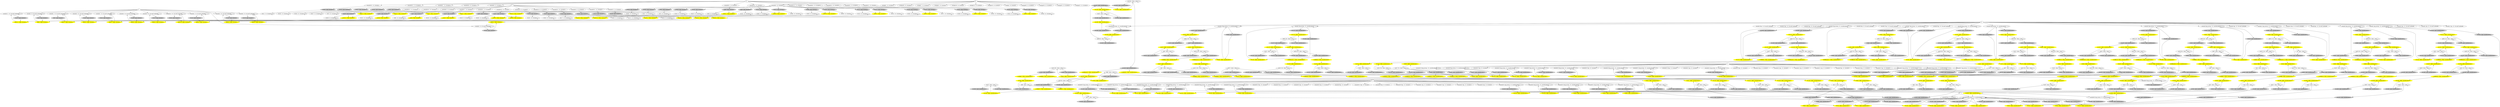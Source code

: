 digraph G {
		"$%154 : 34 : for.body14" -> "$%154 : 34 : for.body14" 
		"m0diffemul31.4 : FMul : invertfor.body14" [color = yellow style=filled];
		"m0diffemul31.4 : FMul : invertfor.body14" -> "$%1070 : FAdd : invertfor.body14" 
		"$%171 : 34 : for.body14" -> "$%171 : 34 : for.body14" 
		"$%332 : 34 : for.body14" -> "$%332 : 34 : for.body14" 
		"m0diffemul31.11 : FMul : invertfor.body14" [color = yellow style=filled];
		"m0diffemul31.11 : FMul : invertfor.body14" -> "$%542 : FAdd : invertfor.body14" 
		"mul34.11 : FMul : for.body14" [color = yellow style=filled];
		"mul34.11 : FMul : for.body14" -> "add35.11 : FAdd : for.body14" 
		"add35.11 : FAdd : for.body14" [color = yellow style=filled];
		"add35.11 : FAdd : for.body14" -> "arrayidx.11 : 34 : for.cond7.preheader" 
		"$%257 : 34 : for.body14" -> "$%257 : 34 : for.body14" 
		"m1diffe86 : FMul : invertfor.body14" [color = yellow style=filled];
		"m1diffe86 : FMul : invertfor.body14" -> "$%772 : FAdd : invertfor.body14" 
		"$%142 : 34 : for.body14" -> "$%142 : 34 : for.body14" 
		"m1diffe201 : FMul : invertfor.body14" [color = yellow style=filled];
		"m1diffe201 : FMul : invertfor.body14" -> "$%1147 : FAdd : invertfor.body14" 
		"mul31.3'de : Alloca : entry" -> "$%1154 : Load : invertfor.body14" 
		"mul31.3'de : Alloca : entry" -> "$%1144 : Load : invertfor.body14" 
		"mul31.3'de : Alloca : entry" -> "mul31.3'de : Alloca : entry" 
		"$%292 : 34 : for.body14" -> "$%292 : 34 : for.body14" 
		"m0diffemul31.9 : FMul : invertfor.body14" [color = yellow style=filled];
		"m0diffemul31.9 : FMul : invertfor.body14" -> "$%695 : FAdd : invertfor.body14" 
		"arrayidx33.3 : 34 : for.body10" -> "$%136 : Load : for.body14" 
		"arrayidx33.4 : 34 : for.body10" -> "$%159 : Load : for.body14" 
		"arrayidx33.5 : 34 : for.body10" -> "$%182 : Load : for.body14" 
		"arrayidx33.6 : 34 : for.body10" -> "$%205 : Load : for.body14" 
		"arrayidx33.7 : 34 : for.body10" -> "$%228 : Load : for.body14" 
		"arrayidx33.8 : 34 : for.body10" -> "$%251 : Load : for.body14" 
		"arrayidx33.9 : 34 : for.body10" -> "$%274 : Load : for.body14" 
		"arrayidx33.10 : 34 : for.body10" -> "$%297 : Load : for.body14" 
		"arrayidx33.11 : 34 : for.body10" -> "$%320 : Load : for.body14" 
		"arrayidx28 : 34 : for.body14" -> "$%65 : Load : for.body14" 
		"arrayidx28 : 34 : for.body14" -> "$%318 : Load : for.body14" 
		"arrayidx28 : 34 : for.body14" -> "$%295 : Load : for.body14" 
		"arrayidx28 : 34 : for.body14" -> "$%203 : Load : for.body14" 
		"arrayidx28 : 34 : for.body14" -> "$%180 : Load : for.body14" 
		"arrayidx28 : 34 : for.body14" -> "$%157 : Load : for.body14" 
		"arrayidx28 : 34 : for.body14" -> "$%134 : Load : for.body14" 
		"arrayidx28 : 34 : for.body14" -> "$%111 : Load : for.body14" 
		"arrayidx28 : 34 : for.body14" -> "$%88 : Load : for.body14" 
		"arrayidx28 : 34 : for.body14" -> "$%272 : Load : for.body14" 
		"arrayidx28 : 34 : for.body14" -> "$%249 : Load : for.body14" 
		"arrayidx28 : 34 : for.body14" -> "$%226 : Load : for.body14" 
		"$%64 : Load : for.body14" [color = gray style=filled];
		"$%64 : Load : for.body14" -> "add35 : FAdd : for.body14" 
		"$%65 : Load : for.body14" [color = gray style=filled];
		"$%65 : Load : for.body14" -> "$%79 : 34 : for.body14" 
		"$%65 : Load : for.body14" -> "mul31 : FMul : for.body14" 
		"arrayidx30 : 34 : for.body14" -> "$%66 : Load : for.body14" 
		"$%66 : Load : for.body14" [color = gray style=filled];
		"$%66 : Load : for.body14" -> "$%73 : 34 : for.body14" 
		"$%66 : Load : for.body14" -> "mul31 : FMul : for.body14" 
		"mul31 : FMul : for.body14" [color = yellow style=filled];
		"mul31 : FMul : for.body14" -> "mul34 : FMul : for.body14" 
		"$%67 : Load : for.body14" [color = gray style=filled];
		"$%67 : Load : for.body14" -> "$%85 : 34 : for.body14" 
		"$%67 : Load : for.body14" -> "mul34 : FMul : for.body14" 
		"mul34 : FMul : for.body14" [color = yellow style=filled];
		"mul34 : FMul : for.body14" -> "add35 : FAdd : for.body14" 
		"add35 : FAdd : for.body14" [color = yellow style=filled];
		"add35 : FAdd : for.body14" -> "arrayidx : 34 : for.cond7.preheader" 
		"$%87 : Load : for.body14" [color = gray style=filled];
		"$%87 : Load : for.body14" -> "add35.1 : FAdd : for.body14" 
		"$%88 : Load : for.body14" [color = gray style=filled];
		"$%88 : Load : for.body14" -> "mul31.1 : FMul : for.body14" 
		"$%88 : Load : for.body14" -> "$%102 : 34 : for.body14" 
		"arrayidx30.1 : 34 : for.body14" -> "$%89 : Load : for.body14" 
		"$%89 : Load : for.body14" [color = gray style=filled];
		"$%89 : Load : for.body14" -> "$%96 : 34 : for.body14" 
		"$%89 : Load : for.body14" -> "mul31.1 : FMul : for.body14" 
		"mul31.1 : FMul : for.body14" [color = yellow style=filled];
		"mul31.1 : FMul : for.body14" -> "mul34.1 : FMul : for.body14" 
		"$%90 : Load : for.body14" [color = gray style=filled];
		"$%90 : Load : for.body14" -> "$%108 : 34 : for.body14" 
		"$%90 : Load : for.body14" -> "mul34.1 : FMul : for.body14" 
		"mul34.1 : FMul : for.body14" [color = yellow style=filled];
		"mul34.1 : FMul : for.body14" -> "add35.1 : FAdd : for.body14" 
		"add35.1 : FAdd : for.body14" [color = yellow style=filled];
		"add35.1 : FAdd : for.body14" -> "arrayidx.1 : 34 : for.cond7.preheader" 
		"arrayidx30.6 : 34 : for.body14" -> "$%204 : Load : for.body14" 
		"$%204 : Load : for.body14" [color = gray style=filled];
		"$%204 : Load : for.body14" -> "$%211 : 34 : for.body14" 
		"$%204 : Load : for.body14" -> "mul31.6 : FMul : for.body14" 
		"mul31.6 : FMul : for.body14" [color = yellow style=filled];
		"mul31.6 : FMul : for.body14" -> "mul34.6 : FMul : for.body14" 
		"$%205 : Load : for.body14" [color = gray style=filled];
		"$%205 : Load : for.body14" -> "$%223 : 34 : for.body14" 
		"$%205 : Load : for.body14" -> "mul34.6 : FMul : for.body14" 
		"mul34.6 : FMul : for.body14" [color = yellow style=filled];
		"mul34.6 : FMul : for.body14" -> "add35.6 : FAdd : for.body14" 
		"add35.6 : FAdd : for.body14" [color = yellow style=filled];
		"add35.6 : FAdd : for.body14" -> "arrayidx.6 : 34 : for.cond7.preheader" 
		"$%225 : Load : for.body14" [color = gray style=filled];
		"$%225 : Load : for.body14" -> "add35.7 : FAdd : for.body14" 
		"$%226 : Load : for.body14" [color = gray style=filled];
		"$%226 : Load : for.body14" -> "$%240 : 34 : for.body14" 
		"$%226 : Load : for.body14" -> "mul31.7 : FMul : for.body14" 
		"arrayidx30.7 : 34 : for.body14" -> "$%227 : Load : for.body14" 
		"$%227 : Load : for.body14" [color = gray style=filled];
		"$%227 : Load : for.body14" -> "$%234 : 34 : for.body14" 
		"$%227 : Load : for.body14" -> "mul31.7 : FMul : for.body14" 
		"mul31.7 : FMul : for.body14" [color = yellow style=filled];
		"mul31.7 : FMul : for.body14" -> "mul34.7 : FMul : for.body14" 
		"$%228 : Load : for.body14" [color = gray style=filled];
		"$%228 : Load : for.body14" -> "$%246 : 34 : for.body14" 
		"$%228 : Load : for.body14" -> "mul34.7 : FMul : for.body14" 
		"mul34.7 : FMul : for.body14" [color = yellow style=filled];
		"mul34.7 : FMul : for.body14" -> "add35.7 : FAdd : for.body14" 
		"add35.7 : FAdd : for.body14" [color = yellow style=filled];
		"add35.7 : FAdd : for.body14" -> "arrayidx.7 : 34 : for.cond7.preheader" 
		"$%248 : Load : for.body14" [color = gray style=filled];
		"$%248 : Load : for.body14" -> "add35.8 : FAdd : for.body14" 
		"$%249 : Load : for.body14" [color = gray style=filled];
		"$%249 : Load : for.body14" -> "$%263 : 34 : for.body14" 
		"$%249 : Load : for.body14" -> "mul31.8 : FMul : for.body14" 
		"arrayidx30.8 : 34 : for.body14" -> "$%250 : Load : for.body14" 
		"$%250 : Load : for.body14" [color = gray style=filled];
		"$%250 : Load : for.body14" -> "$%257 : 34 : for.body14" 
		"$%250 : Load : for.body14" -> "mul31.8 : FMul : for.body14" 
		"mul31.8 : FMul : for.body14" [color = yellow style=filled];
		"mul31.8 : FMul : for.body14" -> "mul34.8 : FMul : for.body14" 
		"$%251 : Load : for.body14" [color = gray style=filled];
		"$%251 : Load : for.body14" -> "$%269 : 34 : for.body14" 
		"$%251 : Load : for.body14" -> "mul34.8 : FMul : for.body14" 
		"mul34.8 : FMul : for.body14" [color = yellow style=filled];
		"mul34.8 : FMul : for.body14" -> "add35.8 : FAdd : for.body14" 
		"add35.8 : FAdd : for.body14" [color = yellow style=filled];
		"add35.8 : FAdd : for.body14" -> "arrayidx.8 : 34 : for.cond7.preheader" 
		"$%271 : Load : for.body14" [color = gray style=filled];
		"$%271 : Load : for.body14" -> "add35.9 : FAdd : for.body14" 
		"$%272 : Load : for.body14" [color = gray style=filled];
		"$%272 : Load : for.body14" -> "$%286 : 34 : for.body14" 
		"$%272 : Load : for.body14" -> "mul31.9 : FMul : for.body14" 
		"arrayidx30.9 : 34 : for.body14" -> "$%273 : Load : for.body14" 
		"$%273 : Load : for.body14" [color = gray style=filled];
		"$%273 : Load : for.body14" -> "$%280 : 34 : for.body14" 
		"$%273 : Load : for.body14" -> "mul31.9 : FMul : for.body14" 
		"mul31.9 : FMul : for.body14" [color = yellow style=filled];
		"mul31.9 : FMul : for.body14" -> "mul34.9 : FMul : for.body14" 
		"$%274 : Load : for.body14" [color = gray style=filled];
		"$%274 : Load : for.body14" -> "$%292 : 34 : for.body14" 
		"$%274 : Load : for.body14" -> "mul34.9 : FMul : for.body14" 
		"mul34.9 : FMul : for.body14" [color = yellow style=filled];
		"mul34.9 : FMul : for.body14" -> "add35.9 : FAdd : for.body14" 
		"add35.9 : FAdd : for.body14" [color = yellow style=filled];
		"add35.9 : FAdd : for.body14" -> "arrayidx.9 : 34 : for.cond7.preheader" 
		"$%294 : Load : for.body14" [color = gray style=filled];
		"$%294 : Load : for.body14" -> "add35.10 : FAdd : for.body14" 
		"$%295 : Load : for.body14" [color = gray style=filled];
		"$%295 : Load : for.body14" -> "$%309 : 34 : for.body14" 
		"$%295 : Load : for.body14" -> "mul31.10 : FMul : for.body14" 
		"arrayidx30.10 : 34 : for.body14" -> "$%296 : Load : for.body14" 
		"$%296 : Load : for.body14" [color = gray style=filled];
		"$%296 : Load : for.body14" -> "$%303 : 34 : for.body14" 
		"$%296 : Load : for.body14" -> "mul31.10 : FMul : for.body14" 
		"mul31.10 : FMul : for.body14" [color = yellow style=filled];
		"mul31.10 : FMul : for.body14" -> "mul34.10 : FMul : for.body14" 
		"$%297 : Load : for.body14" [color = gray style=filled];
		"$%297 : Load : for.body14" -> "$%315 : 34 : for.body14" 
		"$%297 : Load : for.body14" -> "mul34.10 : FMul : for.body14" 
		"mul34.10 : FMul : for.body14" [color = yellow style=filled];
		"mul34.10 : FMul : for.body14" -> "add35.10 : FAdd : for.body14" 
		"add35.10 : FAdd : for.body14" [color = yellow style=filled];
		"add35.10 : FAdd : for.body14" -> "arrayidx.10 : 34 : for.cond7.preheader" 
		"$%317 : Load : for.body14" [color = gray style=filled];
		"$%317 : Load : for.body14" -> "add35.11 : FAdd : for.body14" 
		"$%318 : Load : for.body14" [color = gray style=filled];
		"$%318 : Load : for.body14" -> "$%332 : 34 : for.body14" 
		"$%318 : Load : for.body14" -> "mul31.11 : FMul : for.body14" 
		"arrayidx30.11 : 34 : for.body14" -> "$%319 : Load : for.body14" 
		"$%319 : Load : for.body14" [color = gray style=filled];
		"$%319 : Load : for.body14" -> "$%326 : 34 : for.body14" 
		"$%319 : Load : for.body14" -> "mul31.11 : FMul : for.body14" 
		"mul31.11 : FMul : for.body14" [color = yellow style=filled];
		"mul31.11 : FMul : for.body14" -> "mul34.11 : FMul : for.body14" 
		"$%110 : Load : for.body14" [color = gray style=filled];
		"$%110 : Load : for.body14" -> "add35.2 : FAdd : for.body14" 
		"$%111 : Load : for.body14" [color = gray style=filled];
		"$%111 : Load : for.body14" -> "$%125 : 34 : for.body14" 
		"$%111 : Load : for.body14" -> "mul31.2 : FMul : for.body14" 
		"arrayidx30.2 : 34 : for.body14" -> "$%112 : Load : for.body14" 
		"$%112 : Load : for.body14" [color = gray style=filled];
		"$%112 : Load : for.body14" -> "$%119 : 34 : for.body14" 
		"$%112 : Load : for.body14" -> "mul31.2 : FMul : for.body14" 
		"mul31.2 : FMul : for.body14" [color = yellow style=filled];
		"mul31.2 : FMul : for.body14" -> "mul34.2 : FMul : for.body14" 
		"$%113 : Load : for.body14" [color = gray style=filled];
		"$%113 : Load : for.body14" -> "$%131 : 34 : for.body14" 
		"$%113 : Load : for.body14" -> "mul34.2 : FMul : for.body14" 
		"mul34.2 : FMul : for.body14" [color = yellow style=filled];
		"mul34.2 : FMul : for.body14" -> "add35.2 : FAdd : for.body14" 
		"add35.2 : FAdd : for.body14" [color = yellow style=filled];
		"add35.2 : FAdd : for.body14" -> "arrayidx.2 : 34 : for.cond7.preheader" 
		"$%133 : Load : for.body14" [color = gray style=filled];
		"$%133 : Load : for.body14" -> "add35.3 : FAdd : for.body14" 
		"$%134 : Load : for.body14" [color = gray style=filled];
		"$%134 : Load : for.body14" -> "$%148 : 34 : for.body14" 
		"$%134 : Load : for.body14" -> "mul31.3 : FMul : for.body14" 
		"arrayidx30.3 : 34 : for.body14" -> "$%135 : Load : for.body14" 
		"$%135 : Load : for.body14" [color = gray style=filled];
		"$%135 : Load : for.body14" -> "$%142 : 34 : for.body14" 
		"$%135 : Load : for.body14" -> "mul31.3 : FMul : for.body14" 
		"mul31.3 : FMul : for.body14" [color = yellow style=filled];
		"mul31.3 : FMul : for.body14" -> "mul34.3 : FMul : for.body14" 
		"$%136 : Load : for.body14" [color = gray style=filled];
		"$%136 : Load : for.body14" -> "$%154 : 34 : for.body14" 
		"$%136 : Load : for.body14" -> "mul34.3 : FMul : for.body14" 
		"mul34.3 : FMul : for.body14" [color = yellow style=filled];
		"mul34.3 : FMul : for.body14" -> "add35.3 : FAdd : for.body14" 
		"add35.3 : FAdd : for.body14" [color = yellow style=filled];
		"add35.3 : FAdd : for.body14" -> "arrayidx.3 : 34 : for.cond7.preheader" 
		"$%156 : Load : for.body14" [color = gray style=filled];
		"$%156 : Load : for.body14" -> "add35.4 : FAdd : for.body14" 
		"$%157 : Load : for.body14" [color = gray style=filled];
		"$%157 : Load : for.body14" -> "$%171 : 34 : for.body14" 
		"$%157 : Load : for.body14" -> "mul31.4 : FMul : for.body14" 
		"arrayidx30.4 : 34 : for.body14" -> "$%158 : Load : for.body14" 
		"$%158 : Load : for.body14" [color = gray style=filled];
		"$%158 : Load : for.body14" -> "$%165 : 34 : for.body14" 
		"$%158 : Load : for.body14" -> "mul31.4 : FMul : for.body14" 
		"mul31.4 : FMul : for.body14" [color = yellow style=filled];
		"mul31.4 : FMul : for.body14" -> "mul34.4 : FMul : for.body14" 
		"$%159 : Load : for.body14" [color = gray style=filled];
		"$%159 : Load : for.body14" -> "$%177 : 34 : for.body14" 
		"$%159 : Load : for.body14" -> "mul34.4 : FMul : for.body14" 
		"mul34.4 : FMul : for.body14" [color = yellow style=filled];
		"mul34.4 : FMul : for.body14" -> "add35.4 : FAdd : for.body14" 
		"add35.4 : FAdd : for.body14" [color = yellow style=filled];
		"add35.4 : FAdd : for.body14" -> "arrayidx.4 : 34 : for.cond7.preheader" 
		"$%179 : Load : for.body14" [color = gray style=filled];
		"$%179 : Load : for.body14" -> "add35.5 : FAdd : for.body14" 
		"$%180 : Load : for.body14" [color = gray style=filled];
		"$%180 : Load : for.body14" -> "$%194 : 34 : for.body14" 
		"$%180 : Load : for.body14" -> "mul31.5 : FMul : for.body14" 
		"arrayidx30.5 : 34 : for.body14" -> "$%181 : Load : for.body14" 
		"$%181 : Load : for.body14" [color = gray style=filled];
		"$%181 : Load : for.body14" -> "$%188 : 34 : for.body14" 
		"$%181 : Load : for.body14" -> "mul31.5 : FMul : for.body14" 
		"mul31.5 : FMul : for.body14" [color = yellow style=filled];
		"mul31.5 : FMul : for.body14" -> "mul34.5 : FMul : for.body14" 
		"$%182 : Load : for.body14" [color = gray style=filled];
		"$%182 : Load : for.body14" -> "$%200 : 34 : for.body14" 
		"$%182 : Load : for.body14" -> "mul34.5 : FMul : for.body14" 
		"mul34.5 : FMul : for.body14" [color = yellow style=filled];
		"mul34.5 : FMul : for.body14" -> "add35.5 : FAdd : for.body14" 
		"add35.5 : FAdd : for.body14" [color = yellow style=filled];
		"add35.5 : FAdd : for.body14" -> "arrayidx.5 : 34 : for.cond7.preheader" 
		"$%202 : Load : for.body14" [color = gray style=filled];
		"$%202 : Load : for.body14" -> "add35.6 : FAdd : for.body14" 
		"$%203 : Load : for.body14" [color = gray style=filled];
		"$%203 : Load : for.body14" -> "$%217 : 34 : for.body14" 
		"$%203 : Load : for.body14" -> "mul31.6 : FMul : for.body14" 
		"$%320 : Load : for.body14" [color = gray style=filled];
		"$%320 : Load : for.body14" -> "$%338 : 34 : for.body14" 
		"$%320 : Load : for.body14" -> "mul34.11 : FMul : for.body14" 
		"arrayidx.3 : 34 : for.cond7.preheader" -> "arrayidx.3 : 34 : for.cond7.preheader" 
		"arrayidx.3 : 34 : for.cond7.preheader" -> "$%133 : Load : for.body14" 
		"arrayidx.4 : 34 : for.cond7.preheader" -> "$%156 : Load : for.body14" 
		"arrayidx.4 : 34 : for.cond7.preheader" -> "arrayidx.4 : 34 : for.cond7.preheader" 
		"arrayidx.5 : 34 : for.cond7.preheader" -> "arrayidx.5 : 34 : for.cond7.preheader" 
		"arrayidx.5 : 34 : for.cond7.preheader" -> "$%179 : Load : for.body14" 
		"arrayidx.6 : 34 : for.cond7.preheader" -> "$%202 : Load : for.body14" 
		"arrayidx.6 : 34 : for.cond7.preheader" -> "arrayidx.6 : 34 : for.cond7.preheader" 
		"arrayidx.7 : 34 : for.cond7.preheader" -> "$%225 : Load : for.body14" 
		"arrayidx.7 : 34 : for.cond7.preheader" -> "arrayidx.7 : 34 : for.cond7.preheader" 
		"arrayidx.8 : 34 : for.cond7.preheader" -> "$%248 : Load : for.body14" 
		"arrayidx.8 : 34 : for.cond7.preheader" -> "arrayidx.8 : 34 : for.cond7.preheader" 
		"arrayidx.10 : 34 : for.cond7.preheader" -> "$%294 : Load : for.body14" 
		"arrayidx.10 : 34 : for.cond7.preheader" -> "arrayidx.10 : 34 : for.cond7.preheader" 
		"arrayidx.11 : 34 : for.cond7.preheader" -> "arrayidx.11 : 34 : for.cond7.preheader" 
		"arrayidx.11 : 34 : for.cond7.preheader" -> "$%317 : Load : for.body14" 
		"arrayidx33 : 34 : for.body10" -> "$%67 : Load : for.body14" 
		"arrayidx33.1 : 34 : for.body10" -> "$%90 : Load : for.body14" 
		"arrayidx33.2 : 34 : for.body10" -> "$%113 : Load : for.body14" 
		"A : " -> "arrayidx.5 : 34 : for.cond7.preheader" 
		"A : " -> "arrayidx.1 : 34 : for.cond7.preheader" 
		"A : " -> "arrayidx.2 : 34 : for.cond7.preheader" 
		"A : " -> "arrayidx.11 : 34 : for.cond7.preheader" 
		"A : " -> "arrayidx.3 : 34 : for.cond7.preheader" 
		"A : " -> "arrayidx : 34 : for.cond7.preheader" 
		"A : " -> "arrayidx.8 : 34 : for.cond7.preheader" 
		"A : " -> "arrayidx.9 : 34 : for.cond7.preheader" 
		"A : " -> "arrayidx.10 : 34 : for.cond7.preheader" 
		"A : " -> "arrayidx.4 : 34 : for.cond7.preheader" 
		"A : " -> "arrayidx.6 : 34 : for.cond7.preheader" 
		"A : " -> "arrayidx.7 : 34 : for.cond7.preheader" 
		"A' : " -> "arrayidx.6'ipg_unwrap : 34 : invertfor.body14" 
		"A' : " -> "arrayidx.4'ipg_unwrap : 34 : invertfor.body14" 
		"A' : " -> "arrayidx.4'ipg : 34 : for.cond7.preheader" 
		"A' : " -> "arrayidx.10'ipg : 34 : for.cond7.preheader" 
		"A' : " -> "arrayidx'ipg_unwrap : 34 : invertfor.body14" 
		"A' : " -> "arrayidx'ipg : 34 : for.cond7.preheader" 
		"A' : " -> "arrayidx.11'ipg_unwrap : 34 : invertfor.body14" 
		"A' : " -> "arrayidx.5'ipg_unwrap : 34 : invertfor.body14" 
		"A' : " -> "arrayidx.1'ipg_unwrap : 34 : invertfor.body14" 
		"A' : " -> "arrayidx.5'ipg : 34 : for.cond7.preheader" 
		"A' : " -> "arrayidx.1'ipg : 34 : for.cond7.preheader" 
		"A' : " -> "arrayidx.9'ipg_unwrap : 34 : invertfor.body14" 
		"A' : " -> "arrayidx.11'ipg : 34 : for.cond7.preheader" 
		"A' : " -> "arrayidx.10'ipg_unwrap : 34 : invertfor.body14" 
		"A' : " -> "arrayidx.2'ipg_unwrap : 34 : invertfor.body14" 
		"A' : " -> "arrayidx.3'ipg : 34 : for.cond7.preheader" 
		"A' : " -> "arrayidx.2'ipg : 34 : for.cond7.preheader" 
		"A' : " -> "arrayidx.6'ipg : 34 : for.cond7.preheader" 
		"A' : " -> "arrayidx.3'ipg_unwrap : 34 : invertfor.body14" 
		"A' : " -> "arrayidx.9'ipg : 34 : for.cond7.preheader" 
		"A' : " -> "arrayidx.7'ipg : 34 : for.cond7.preheader" 
		"A' : " -> "arrayidx.7'ipg_unwrap : 34 : invertfor.body14" 
		"A' : " -> "arrayidx.8'ipg : 34 : for.cond7.preheader" 
		"A' : " -> "arrayidx.8'ipg_unwrap : 34 : invertfor.body14" 
		"B : " -> "scevgep31 : 34 : for.body10" 
		"B : " -> "scevgep100 : 34 : for.body10" 
		"B : " -> "scevgep77 : 34 : for.body10" 
		"B : " -> "scevgep54 : 34 : for.body10" 
		"B : " -> "scevgep146 : 34 : for.body10" 
		"B : " -> "scevgep123 : 34 : for.body10" 
		"B : " -> "scevgep169 : 34 : for.body10" 
		"B : " -> "scevgep : 34 : for.body10" 
		"B : " -> "scevgep260 : 34 : for.body10" 
		"B : " -> "scevgep238 : 34 : for.body10" 
		"B : " -> "arrayidx28 : 34 : for.body14" 
		"B : " -> "scevgep192 : 34 : for.body10" 
		"B : " -> "scevgep215 : 34 : for.body10" 
		"B' : " -> "arrayidx28'ipg : 34 : for.body14" 
		"B' : " -> "arrayidx28'ipg_unwrap : 34 : invertfor.body14" 
		"D : " -> "arrayidx30.3 : 34 : for.body14" 
		"D : " -> "arrayidx30.5 : 34 : for.body14" 
		"D : " -> "arrayidx30.4 : 34 : for.body14" 
		"D : " -> "arrayidx30.6 : 34 : for.body14" 
		"D : " -> "arrayidx30.1 : 34 : for.body14" 
		"D : " -> "arrayidx30 : 34 : for.body14" 
		"D : " -> "arrayidx30.8 : 34 : for.body14" 
		"D : " -> "arrayidx30.2 : 34 : for.body14" 
		"D : " -> "arrayidx30.9 : 34 : for.body14" 
		"D : " -> "arrayidx30.11 : 34 : for.body14" 
		"D : " -> "arrayidx30.10 : 34 : for.body14" 
		"D : " -> "arrayidx30.7 : 34 : for.body14" 
		"D' : " -> "arrayidx30'ipg_unwrap : 34 : invertfor.body14" 
		"D' : " -> "arrayidx30.3'ipg_unwrap : 34 : invertfor.body14" 
		"D' : " -> "arrayidx30.10'ipg : 34 : for.body14" 
		"D' : " -> "arrayidx30.9'ipg : 34 : for.body14" 
		"D' : " -> "arrayidx30.8'ipg_unwrap : 34 : invertfor.body14" 
		"D' : " -> "arrayidx30.4'ipg : 34 : for.body14" 
		"D' : " -> "arrayidx30.10'ipg_unwrap : 34 : invertfor.body14" 
		"D' : " -> "arrayidx30.5'ipg_unwrap : 34 : invertfor.body14" 
		"D' : " -> "arrayidx30.9'ipg_unwrap : 34 : invertfor.body14" 
		"D' : " -> "arrayidx30.5'ipg : 34 : for.body14" 
		"D' : " -> "arrayidx30.11'ipg_unwrap : 34 : invertfor.body14" 
		"D' : " -> "arrayidx30.6'ipg_unwrap : 34 : invertfor.body14" 
		"D' : " -> "arrayidx30'ipg : 34 : for.body14" 
		"D' : " -> "arrayidx30.7'ipg_unwrap : 34 : invertfor.body14" 
		"D' : " -> "arrayidx30.11'ipg : 34 : for.body14" 
		"D' : " -> "arrayidx30.6'ipg : 34 : for.body14" 
		"D' : " -> "arrayidx30.1'ipg_unwrap : 34 : invertfor.body14" 
		"D' : " -> "arrayidx30.8'ipg : 34 : for.body14" 
		"D' : " -> "arrayidx30.4'ipg_unwrap : 34 : invertfor.body14" 
		"D' : " -> "arrayidx30.1'ipg : 34 : for.body14" 
		"D' : " -> "arrayidx30.2'ipg_unwrap : 34 : invertfor.body14" 
		"D' : " -> "arrayidx30.7'ipg : 34 : for.body14" 
		"D' : " -> "arrayidx30.3'ipg : 34 : for.body14" 
		"D' : " -> "arrayidx30.2'ipg : 34 : for.body14" 
		"C : " -> "arrayidx33.6 : 34 : for.body10" 
		"C : " -> "arrayidx33.7 : 34 : for.body10" 
		"C : " -> "arrayidx33.1 : 34 : for.body10" 
		"C : " -> "arrayidx33.2 : 34 : for.body10" 
		"C : " -> "arrayidx33.8 : 34 : for.body10" 
		"C : " -> "arrayidx33.3 : 34 : for.body10" 
		"C : " -> "arrayidx33.4 : 34 : for.body10" 
		"C : " -> "arrayidx33.11 : 34 : for.body10" 
		"C : " -> "arrayidx33 : 34 : for.body10" 
		"C : " -> "arrayidx33.10 : 34 : for.body10" 
		"C : " -> "arrayidx33.5 : 34 : for.body10" 
		"C : " -> "arrayidx33.9 : 34 : for.body10" 
		"C' : " -> "arrayidx33.3'ipg : 34 : for.body10" 
		"C' : " -> "arrayidx33'ipg_unwrap : 34 : invertfor.body14" 
		"C' : " -> "arrayidx33.10'ipg_unwrap : 34 : invertfor.body14" 
		"C' : " -> "arrayidx33.11'ipg_unwrap : 34 : invertfor.body14" 
		"C' : " -> "arrayidx33.4'ipg_unwrap : 34 : invertfor.body14" 
		"C' : " -> "arrayidx33.10'ipg : 34 : for.body10" 
		"C' : " -> "arrayidx33.5'ipg : 34 : for.body10" 
		"C' : " -> "arrayidx33.5'ipg_unwrap : 34 : invertfor.body14" 
		"C' : " -> "arrayidx33.3'ipg_unwrap : 34 : invertfor.body14" 
		"C' : " -> "arrayidx33.2'ipg_unwrap : 34 : invertfor.body14" 
		"C' : " -> "arrayidx33.2'ipg : 34 : for.body10" 
		"C' : " -> "arrayidx33.1'ipg_unwrap : 34 : invertfor.body14" 
		"C' : " -> "arrayidx33.6'ipg_unwrap : 34 : invertfor.body14" 
		"C' : " -> "arrayidx33.6'ipg : 34 : for.body10" 
		"C' : " -> "arrayidx33.9'ipg : 34 : for.body10" 
		"C' : " -> "arrayidx33.4'ipg : 34 : for.body10" 
		"C' : " -> "arrayidx33.1'ipg : 34 : for.body10" 
		"C' : " -> "arrayidx33.7'ipg_unwrap : 34 : invertfor.body14" 
		"C' : " -> "arrayidx33.11'ipg : 34 : for.body10" 
		"C' : " -> "arrayidx33.8'ipg_unwrap : 34 : invertfor.body14" 
		"C' : " -> "arrayidx33.9'ipg_unwrap : 34 : invertfor.body14" 
		"C' : " -> "arrayidx33'ipg : 34 : for.body10" 
		"C' : " -> "arrayidx33.8'ipg : 34 : for.body10" 
		"C' : " -> "arrayidx33.7'ipg : 34 : for.body10" 
		"arrayidx.9 : 34 : for.cond7.preheader" -> "$%271 : Load : for.body14" 
		"arrayidx.9 : 34 : for.cond7.preheader" -> "arrayidx.9 : 34 : for.cond7.preheader" 
		"arrayidx : 34 : for.cond7.preheader" -> "arrayidx : 34 : for.cond7.preheader" 
		"arrayidx : 34 : for.cond7.preheader" -> "$%64 : Load : for.body14" 
		"arrayidx.1 : 34 : for.cond7.preheader" -> "arrayidx.1 : 34 : for.cond7.preheader" 
		"arrayidx.1 : 34 : for.cond7.preheader" -> "$%87 : Load : for.body14" 
		"arrayidx.2 : 34 : for.cond7.preheader" -> "arrayidx.2 : 34 : for.cond7.preheader" 
		"arrayidx.2 : 34 : for.cond7.preheader" -> "$%110 : Load : for.body14" 
		"$%200 : 34 : for.body14" -> "$%200 : 34 : for.body14" 
		"$%338 : 34 : for.body14" -> "$%338 : 34 : for.body14" 
		"arrayidx.10'ipg_unwrap : 34 : invertfor.body14" -> "arrayidx.10'ipg_unwrap : 34 : invertfor.body14" 
		"arrayidx.10'ipg_unwrap : 34 : invertfor.body14" -> "$%574 : Load : invertfor.body14" 
		"arrayidx.10'ipg_unwrap : 34 : invertfor.body14" -> "$%644 : Load : invertfor.body14" 
		"$%574 : Load : invertfor.body14" [color = gray style=filled];
		"$%574 : Load : invertfor.body14" -> "$%576 : FAdd : invertfor.body14" 
		"add35.10'de : Alloca : entry" -> "add35.10'de : Alloca : entry" 
		"add35.10'de : Alloca : entry" -> "$%577 : Load : invertfor.body14" 
		"add35.10'de : Alloca : entry" -> "$%575 : Load : invertfor.body14" 
		"$%569 : Load : invertfor.body14" [color = gray style=filled];
		"$%569 : Load : invertfor.body14" -> "$%570 : FAdd : invertfor.body14" 
		"$%568 : Load : invertfor.body14" [color = gray style=filled];
		"$%568 : Load : invertfor.body14" -> "$%570 : FAdd : invertfor.body14" 
		"$%575 : Load : invertfor.body14" [color = gray style=filled];
		"$%575 : Load : invertfor.body14" -> "$%576 : FAdd : invertfor.body14" 
		"$%576 : FAdd : invertfor.body14" [color = yellow style=filled];
		"$%576 : FAdd : invertfor.body14" -> "add35.10'de : Alloca : entry" 
		"$%577 : Load : invertfor.body14" [color = gray style=filled];
		"$%577 : Load : invertfor.body14" -> "$%581 : FAdd : invertfor.body14" 
		"$%577 : Load : invertfor.body14" -> "$%579 : FAdd : invertfor.body14" 
		"'de26 : Alloca : entry" -> "'de26 : Alloca : entry" 
		"'de26 : Alloca : entry" -> "$%643 : Load : invertfor.body14" 
		"'de26 : Alloca : entry" -> "$%578 : Load : invertfor.body14" 
		"$%578 : Load : invertfor.body14" [color = gray style=filled];
		"$%578 : Load : invertfor.body14" -> "$%579 : FAdd : invertfor.body14" 
		"$%579 : FAdd : invertfor.body14" [color = yellow style=filled];
		"$%579 : FAdd : invertfor.body14" -> "'de26 : Alloca : entry" 
		"mul34.10'de : Alloca : entry" -> "mul34.10'de : Alloca : entry" 
		"mul34.10'de : Alloca : entry" -> "$%582 : Load : invertfor.body14" 
		"mul34.10'de : Alloca : entry" -> "$%580 : Load : invertfor.body14" 
		"$%580 : Load : invertfor.body14" [color = gray style=filled];
		"$%580 : Load : invertfor.body14" -> "$%581 : FAdd : invertfor.body14" 
		"$%581 : FAdd : invertfor.body14" [color = yellow style=filled];
		"$%581 : FAdd : invertfor.body14" -> "mul34.10'de : Alloca : entry" 
		"$%582 : Load : invertfor.body14" [color = gray style=filled];
		"$%582 : Load : invertfor.body14" -> "m1diffe40 : FMul : invertfor.body14" 
		"$%582 : Load : invertfor.body14" -> "m0diffemul31.10 : FMul : invertfor.body14" 
		"mul34.11'de : Alloca : entry" -> "mul34.11'de : Alloca : entry" 
		"mul34.11'de : Alloca : entry" -> "$%504 : Load : invertfor.body14" 
		"mul34.11'de : Alloca : entry" -> "$%502 : Load : invertfor.body14" 
		"'de : Alloca : entry" -> "'de : Alloca : entry" 
		"'de : Alloca : entry" -> "$%568 : Load : invertfor.body14" 
		"'de : Alloca : entry" -> "$%500 : Load : invertfor.body14" 
		"$%503 : FAdd : invertfor.body14" [color = yellow style=filled];
		"$%503 : FAdd : invertfor.body14" -> "mul34.11'de : Alloca : entry" 
		"$%504 : Load : invertfor.body14" [color = gray style=filled];
		"$%504 : Load : invertfor.body14" -> "m1diffe : FMul : invertfor.body14" 
		"$%504 : Load : invertfor.body14" -> "m0diffemul31.11 : FMul : invertfor.body14" 
		"$%502 : Load : invertfor.body14" [color = gray style=filled];
		"$%502 : Load : invertfor.body14" -> "$%503 : FAdd : invertfor.body14" 
		"$%500 : Load : invertfor.body14" [color = gray style=filled];
		"$%500 : Load : invertfor.body14" -> "$%501 : FAdd : invertfor.body14" 
		"$%501 : FAdd : invertfor.body14" [color = yellow style=filled];
		"$%501 : FAdd : invertfor.body14" -> "'de : Alloca : entry" 
		"$%496 : Load : invertfor.body14" [color = gray style=filled];
		"$%496 : Load : invertfor.body14" -> "$%498 : FAdd : invertfor.body14" 
		"$%497 : Load : invertfor.body14" [color = gray style=filled];
		"$%497 : Load : invertfor.body14" -> "$%498 : FAdd : invertfor.body14" 
		"$%498 : FAdd : invertfor.body14" [color = yellow style=filled];
		"$%498 : FAdd : invertfor.body14" -> "add35.11'de : Alloca : entry" 
		"add35.11'de : Alloca : entry" -> "add35.11'de : Alloca : entry" 
		"add35.11'de : Alloca : entry" -> "$%499 : Load : invertfor.body14" 
		"add35.11'de : Alloca : entry" -> "$%497 : Load : invertfor.body14" 
		"arrayidx.11'ipg_unwrap : 34 : invertfor.body14" -> "arrayidx.11'ipg_unwrap : 34 : invertfor.body14" 
		"arrayidx.11'ipg_unwrap : 34 : invertfor.body14" -> "$%569 : Load : invertfor.body14" 
		"arrayidx.11'ipg_unwrap : 34 : invertfor.body14" -> "$%496 : Load : invertfor.body14" 
		"$%499 : Load : invertfor.body14" [color = gray style=filled];
		"$%499 : Load : invertfor.body14" -> "$%503 : FAdd : invertfor.body14" 
		"$%499 : Load : invertfor.body14" -> "$%501 : FAdd : invertfor.body14" 
		"m1diffe17 : FMul : invertfor.body14" [color = yellow style=filled];
		"m1diffe17 : FMul : invertfor.body14" -> "$%555 : FAdd : invertfor.body14" 
		"$%552 : Load : invertfor.body14" [color = gray style=filled];
		"$%552 : Load : invertfor.body14" -> "$%553 : FAdd : invertfor.body14" 
		"$%553 : FAdd : invertfor.body14" [color = yellow style=filled];
		"$%553 : FAdd : invertfor.body14" -> "'de18 : Alloca : entry" 
		"'de19 : Alloca : entry" -> "$%556 : Load : invertfor.body14" 
		"'de19 : Alloca : entry" -> "$%554 : Load : invertfor.body14" 
		"'de19 : Alloca : entry" -> "'de19 : Alloca : entry" 
		"$%554 : Load : invertfor.body14" [color = gray style=filled];
		"$%554 : Load : invertfor.body14" -> "$%555 : FAdd : invertfor.body14" 
		"$%555 : FAdd : invertfor.body14" [color = yellow style=filled];
		"$%555 : FAdd : invertfor.body14" -> "'de19 : Alloca : entry" 
		"$%556 : Load : invertfor.body14" [color = gray style=filled];
		"$%556 : Load : invertfor.body14" -> "$%561 : FAdd : invertfor.body14" 
		"arrayidx30.11'ipg_unwrap : 34 : invertfor.body14" -> "$%560 : Load : invertfor.body14" 
		"arrayidx30.11'ipg_unwrap : 34 : invertfor.body14" -> "arrayidx30.11'ipg_unwrap : 34 : invertfor.body14" 
		"$%560 : Load : invertfor.body14" [color = gray style=filled];
		"$%560 : Load : invertfor.body14" -> "$%561 : FAdd : invertfor.body14" 
		"$%561 : FAdd : invertfor.body14" [color = yellow style=filled];
		"$%561 : FAdd : invertfor.body14" -> "arrayidx30.11'ipg_unwrap : 34 : invertfor.body14" 
		"$%562 : Load : invertfor.body14" [color = gray style=filled];
		"$%562 : Load : invertfor.body14" -> "$%567 : FAdd : invertfor.body14" 
		"arrayidx28'ipg_unwrap : 34 : invertfor.body14" -> "$%1391 : Load : invertfor.body14" 
		"arrayidx28'ipg_unwrap : 34 : invertfor.body14" -> "$%716 : Load : invertfor.body14" 
		"arrayidx28'ipg_unwrap : 34 : invertfor.body14" -> "$%641 : Load : invertfor.body14" 
		"arrayidx28'ipg_unwrap : 34 : invertfor.body14" -> "$%566 : Load : invertfor.body14" 
		"arrayidx28'ipg_unwrap : 34 : invertfor.body14" -> "$%866 : Load : invertfor.body14" 
		"arrayidx28'ipg_unwrap : 34 : invertfor.body14" -> "$%791 : Load : invertfor.body14" 
		"arrayidx28'ipg_unwrap : 34 : invertfor.body14" -> "$%1091 : Load : invertfor.body14" 
		"arrayidx28'ipg_unwrap : 34 : invertfor.body14" -> "$%1016 : Load : invertfor.body14" 
		"arrayidx28'ipg_unwrap : 34 : invertfor.body14" -> "$%941 : Load : invertfor.body14" 
		"arrayidx28'ipg_unwrap : 34 : invertfor.body14" -> "$%1316 : Load : invertfor.body14" 
		"arrayidx28'ipg_unwrap : 34 : invertfor.body14" -> "$%1241 : Load : invertfor.body14" 
		"arrayidx28'ipg_unwrap : 34 : invertfor.body14" -> "$%1166 : Load : invertfor.body14" 
		"arrayidx28'ipg_unwrap : 34 : invertfor.body14" -> "arrayidx28'ipg_unwrap : 34 : invertfor.body14" 
		"$%566 : Load : invertfor.body14" [color = gray style=filled];
		"$%566 : Load : invertfor.body14" -> "$%567 : FAdd : invertfor.body14" 
		"$%567 : FAdd : invertfor.body14" [color = yellow style=filled];
		"$%567 : FAdd : invertfor.body14" -> "arrayidx28'ipg_unwrap : 34 : invertfor.body14" 
		"$%570 : FAdd : invertfor.body14" [color = yellow style=filled];
		"$%570 : FAdd : invertfor.body14" -> "arrayidx.11'ipg_unwrap : 34 : invertfor.body14" 
		"$%728 : Load : invertfor.body14" [color = gray style=filled];
		"$%728 : Load : invertfor.body14" -> "$%729 : FAdd : invertfor.body14" 
		"$%729 : FAdd : invertfor.body14" [color = yellow style=filled];
		"$%729 : FAdd : invertfor.body14" -> "'de72 : Alloca : entry" 
		"mul34.8'de : Alloca : entry" -> "$%732 : Load : invertfor.body14" 
		"mul34.8'de : Alloca : entry" -> "$%730 : Load : invertfor.body14" 
		"mul34.8'de : Alloca : entry" -> "mul34.8'de : Alloca : entry" 
		"$%730 : Load : invertfor.body14" [color = gray style=filled];
		"$%730 : Load : invertfor.body14" -> "$%731 : FAdd : invertfor.body14" 
		"$%731 : FAdd : invertfor.body14" [color = yellow style=filled];
		"$%731 : FAdd : invertfor.body14" -> "mul34.8'de : Alloca : entry" 
		"$%732 : Load : invertfor.body14" [color = gray style=filled];
		"$%732 : Load : invertfor.body14" -> "m1diffe86 : FMul : invertfor.body14" 
		"$%732 : Load : invertfor.body14" -> "m0diffemul31.8 : FMul : invertfor.body14" 
		"$%269 : 34 : for.body14" -> "$%269 : 34 : for.body14" 
		"$%1393 : Load : invertfor.body14" [color = gray style=filled];
		"$%1393 : Load : invertfor.body14" -> "$%1395 : FAdd : invertfor.body14" 
		"$%1394 : Load : invertfor.body14" [color = gray style=filled];
		"$%1394 : Load : invertfor.body14" -> "$%1395 : FAdd : invertfor.body14" 
		"$%1395 : FAdd : invertfor.body14" [color = yellow style=filled];
		"$%1395 : FAdd : invertfor.body14" -> "arrayidx'ipg_unwrap : 34 : invertfor.body14" 
		"arrayidx30.1'ipg_unwrap : 34 : invertfor.body14" -> "$%1313 : Load : invertfor.body14" 
		"arrayidx30.1'ipg_unwrap : 34 : invertfor.body14" -> "arrayidx30.1'ipg_unwrap : 34 : invertfor.body14" 
		"$%1313 : Load : invertfor.body14" [color = gray style=filled];
		"$%1313 : Load : invertfor.body14" -> "$%1314 : FAdd : invertfor.body14" 
		"$%1314 : FAdd : invertfor.body14" [color = yellow style=filled];
		"$%1314 : FAdd : invertfor.body14" -> "arrayidx30.1'ipg_unwrap : 34 : invertfor.body14" 
		"$%1315 : Load : invertfor.body14" [color = gray style=filled];
		"$%1315 : Load : invertfor.body14" -> "$%1317 : FAdd : invertfor.body14" 
		"$%1316 : Load : invertfor.body14" [color = gray style=filled];
		"$%1316 : Load : invertfor.body14" -> "$%1317 : FAdd : invertfor.body14" 
		"$%1317 : FAdd : invertfor.body14" [color = yellow style=filled];
		"$%1317 : FAdd : invertfor.body14" -> "arrayidx28'ipg_unwrap : 34 : invertfor.body14" 
		"$%1320 : FAdd : invertfor.body14" [color = yellow style=filled];
		"$%1320 : FAdd : invertfor.body14" -> "arrayidx.1'ipg_unwrap : 34 : invertfor.body14" 
		"arrayidx'ipg_unwrap : 34 : invertfor.body14" -> "$%1324 : Load : invertfor.body14" 
		"arrayidx'ipg_unwrap : 34 : invertfor.body14" -> "$%1394 : Load : invertfor.body14" 
		"arrayidx'ipg_unwrap : 34 : invertfor.body14" -> "arrayidx'ipg_unwrap : 34 : invertfor.body14" 
		"$%1324 : Load : invertfor.body14" [color = gray style=filled];
		"$%1324 : Load : invertfor.body14" -> "$%1326 : FAdd : invertfor.body14" 
		"add35'de : Alloca : entry" -> "$%1327 : Load : invertfor.body14" 
		"add35'de : Alloca : entry" -> "$%1325 : Load : invertfor.body14" 
		"add35'de : Alloca : entry" -> "add35'de : Alloca : entry" 
		"$%326 : 34 : for.body14" -> "$%326 : 34 : for.body14" 
		"m1diffe : FMul : invertfor.body14" [color = yellow style=filled];
		"m1diffe : FMul : invertfor.body14" -> "$%544 : FAdd : invertfor.body14" 
		"mul31.11'de : Alloca : entry" -> "$%551 : Load : invertfor.body14" 
		"mul31.11'de : Alloca : entry" -> "$%541 : Load : invertfor.body14" 
		"mul31.11'de : Alloca : entry" -> "mul31.11'de : Alloca : entry" 
		"$%541 : Load : invertfor.body14" [color = gray style=filled];
		"$%541 : Load : invertfor.body14" -> "$%542 : FAdd : invertfor.body14" 
		"$%542 : FAdd : invertfor.body14" [color = yellow style=filled];
		"$%542 : FAdd : invertfor.body14" -> "mul31.11'de : Alloca : entry" 
		"'de14 : Alloca : entry" -> "$%545 : Load : invertfor.body14" 
		"'de14 : Alloca : entry" -> "$%543 : Load : invertfor.body14" 
		"'de14 : Alloca : entry" -> "'de14 : Alloca : entry" 
		"$%543 : Load : invertfor.body14" [color = gray style=filled];
		"$%543 : Load : invertfor.body14" -> "$%544 : FAdd : invertfor.body14" 
		"$%544 : FAdd : invertfor.body14" [color = yellow style=filled];
		"$%544 : FAdd : invertfor.body14" -> "'de14 : Alloca : entry" 
		"$%545 : Load : invertfor.body14" [color = gray style=filled];
		"$%545 : Load : invertfor.body14" -> "$%550 : FAdd : invertfor.body14" 
		"arrayidx33.11'ipg_unwrap : 34 : invertfor.body14" -> "arrayidx33.11'ipg_unwrap : 34 : invertfor.body14" 
		"arrayidx33.11'ipg_unwrap : 34 : invertfor.body14" -> "$%549 : Load : invertfor.body14" 
		"$%549 : Load : invertfor.body14" [color = gray style=filled];
		"$%549 : Load : invertfor.body14" -> "$%550 : FAdd : invertfor.body14" 
		"$%550 : FAdd : invertfor.body14" [color = yellow style=filled];
		"$%550 : FAdd : invertfor.body14" -> "arrayidx33.11'ipg_unwrap : 34 : invertfor.body14" 
		"$%551 : Load : invertfor.body14" [color = gray style=filled];
		"$%551 : Load : invertfor.body14" -> "m1diffe17 : FMul : invertfor.body14" 
		"$%551 : Load : invertfor.body14" -> "m0diffe : FMul : invertfor.body14" 
		"m0diffe : FMul : invertfor.body14" [color = yellow style=filled];
		"m0diffe : FMul : invertfor.body14" -> "$%553 : FAdd : invertfor.body14" 
		"'de18 : Alloca : entry" -> "$%562 : Load : invertfor.body14" 
		"'de18 : Alloca : entry" -> "$%552 : Load : invertfor.body14" 
		"'de18 : Alloca : entry" -> "'de18 : Alloca : entry" 
		"$%630 : Load : invertfor.body14" [color = gray style=filled];
		"$%630 : Load : invertfor.body14" -> "$%631 : FAdd : invertfor.body14" 
		"$%631 : FAdd : invertfor.body14" [color = yellow style=filled];
		"$%631 : FAdd : invertfor.body14" -> "'de45 : Alloca : entry" 
		"'de46 : Alloca : entry" -> "$%634 : Load : invertfor.body14" 
		"'de46 : Alloca : entry" -> "$%632 : Load : invertfor.body14" 
		"'de46 : Alloca : entry" -> "'de46 : Alloca : entry" 
		"$%632 : Load : invertfor.body14" [color = gray style=filled];
		"$%632 : Load : invertfor.body14" -> "$%633 : FAdd : invertfor.body14" 
		"$%633 : FAdd : invertfor.body14" [color = yellow style=filled];
		"$%633 : FAdd : invertfor.body14" -> "'de46 : Alloca : entry" 
		"$%634 : Load : invertfor.body14" [color = gray style=filled];
		"$%634 : Load : invertfor.body14" -> "$%639 : FAdd : invertfor.body14" 
		"arrayidx30.10'ipg_unwrap : 34 : invertfor.body14" -> "arrayidx30.10'ipg_unwrap : 34 : invertfor.body14" 
		"arrayidx30.10'ipg_unwrap : 34 : invertfor.body14" -> "$%638 : Load : invertfor.body14" 
		"$%638 : Load : invertfor.body14" [color = gray style=filled];
		"$%638 : Load : invertfor.body14" -> "$%639 : FAdd : invertfor.body14" 
		"$%639 : FAdd : invertfor.body14" [color = yellow style=filled];
		"$%639 : FAdd : invertfor.body14" -> "arrayidx30.10'ipg_unwrap : 34 : invertfor.body14" 
		"$%640 : Load : invertfor.body14" [color = gray style=filled];
		"$%640 : Load : invertfor.body14" -> "$%642 : FAdd : invertfor.body14" 
		"$%641 : Load : invertfor.body14" [color = gray style=filled];
		"$%641 : Load : invertfor.body14" -> "$%642 : FAdd : invertfor.body14" 
		"$%642 : FAdd : invertfor.body14" [color = yellow style=filled];
		"$%642 : FAdd : invertfor.body14" -> "arrayidx28'ipg_unwrap : 34 : invertfor.body14" 
		"arrayidx.9'ipg_unwrap : 34 : invertfor.body14" -> "arrayidx.9'ipg_unwrap : 34 : invertfor.body14" 
		"arrayidx.9'ipg_unwrap : 34 : invertfor.body14" -> "$%719 : Load : invertfor.body14" 
		"arrayidx.9'ipg_unwrap : 34 : invertfor.body14" -> "$%649 : Load : invertfor.body14" 
		"$%649 : Load : invertfor.body14" [color = gray style=filled];
		"$%649 : Load : invertfor.body14" -> "$%651 : FAdd : invertfor.body14" 
		"add35.9'de : Alloca : entry" -> "add35.9'de : Alloca : entry" 
		"add35.9'de : Alloca : entry" -> "$%652 : Load : invertfor.body14" 
		"add35.9'de : Alloca : entry" -> "$%650 : Load : invertfor.body14" 
		"$%650 : Load : invertfor.body14" [color = gray style=filled];
		"$%650 : Load : invertfor.body14" -> "$%651 : FAdd : invertfor.body14" 
		"$%651 : FAdd : invertfor.body14" [color = yellow style=filled];
		"$%651 : FAdd : invertfor.body14" -> "add35.9'de : Alloca : entry" 
		"$%652 : Load : invertfor.body14" [color = gray style=filled];
		"$%652 : Load : invertfor.body14" -> "$%656 : FAdd : invertfor.body14" 
		"$%652 : Load : invertfor.body14" -> "$%654 : FAdd : invertfor.body14" 
		"'de49 : Alloca : entry" -> "'de49 : Alloca : entry" 
		"'de49 : Alloca : entry" -> "$%718 : Load : invertfor.body14" 
		"'de49 : Alloca : entry" -> "$%653 : Load : invertfor.body14" 
		"$%643 : Load : invertfor.body14" [color = gray style=filled];
		"$%643 : Load : invertfor.body14" -> "$%645 : FAdd : invertfor.body14" 
		"$%644 : Load : invertfor.body14" [color = gray style=filled];
		"$%644 : Load : invertfor.body14" -> "$%645 : FAdd : invertfor.body14" 
		"$%645 : FAdd : invertfor.body14" [color = yellow style=filled];
		"$%645 : FAdd : invertfor.body14" -> "arrayidx.10'ipg_unwrap : 34 : invertfor.body14" 
		"$%705 : Load : invertfor.body14" [color = gray style=filled];
		"$%705 : Load : invertfor.body14" -> "$%706 : FAdd : invertfor.body14" 
		"$%706 : FAdd : invertfor.body14" [color = yellow style=filled];
		"$%706 : FAdd : invertfor.body14" -> "'de68 : Alloca : entry" 
		"'de69 : Alloca : entry" -> "$%709 : Load : invertfor.body14" 
		"'de69 : Alloca : entry" -> "$%707 : Load : invertfor.body14" 
		"'de69 : Alloca : entry" -> "'de69 : Alloca : entry" 
		"$%707 : Load : invertfor.body14" [color = gray style=filled];
		"$%707 : Load : invertfor.body14" -> "$%708 : FAdd : invertfor.body14" 
		"$%708 : FAdd : invertfor.body14" [color = yellow style=filled];
		"$%708 : FAdd : invertfor.body14" -> "'de69 : Alloca : entry" 
		"$%709 : Load : invertfor.body14" [color = gray style=filled];
		"$%709 : Load : invertfor.body14" -> "$%714 : FAdd : invertfor.body14" 
		"arrayidx30.9'ipg_unwrap : 34 : invertfor.body14" -> "$%713 : Load : invertfor.body14" 
		"arrayidx30.9'ipg_unwrap : 34 : invertfor.body14" -> "arrayidx30.9'ipg_unwrap : 34 : invertfor.body14" 
		"$%713 : Load : invertfor.body14" [color = gray style=filled];
		"$%713 : Load : invertfor.body14" -> "$%714 : FAdd : invertfor.body14" 
		"$%714 : FAdd : invertfor.body14" [color = yellow style=filled];
		"$%714 : FAdd : invertfor.body14" -> "arrayidx30.9'ipg_unwrap : 34 : invertfor.body14" 
		"$%715 : Load : invertfor.body14" [color = gray style=filled];
		"$%715 : Load : invertfor.body14" -> "$%717 : FAdd : invertfor.body14" 
		"$%716 : Load : invertfor.body14" [color = gray style=filled];
		"$%716 : Load : invertfor.body14" -> "$%717 : FAdd : invertfor.body14" 
		"$%717 : FAdd : invertfor.body14" [color = yellow style=filled];
		"$%717 : FAdd : invertfor.body14" -> "arrayidx28'ipg_unwrap : 34 : invertfor.body14" 
		"arrayidx.8'ipg_unwrap : 34 : invertfor.body14" -> "$%794 : Load : invertfor.body14" 
		"arrayidx.8'ipg_unwrap : 34 : invertfor.body14" -> "$%724 : Load : invertfor.body14" 
		"arrayidx.8'ipg_unwrap : 34 : invertfor.body14" -> "arrayidx.8'ipg_unwrap : 34 : invertfor.body14" 
		"$%724 : Load : invertfor.body14" [color = gray style=filled];
		"$%724 : Load : invertfor.body14" -> "$%726 : FAdd : invertfor.body14" 
		"add35.8'de : Alloca : entry" -> "add35.8'de : Alloca : entry" 
		"add35.8'de : Alloca : entry" -> "$%727 : Load : invertfor.body14" 
		"add35.8'de : Alloca : entry" -> "$%725 : Load : invertfor.body14" 
		"$%725 : Load : invertfor.body14" [color = gray style=filled];
		"$%725 : Load : invertfor.body14" -> "$%726 : FAdd : invertfor.body14" 
		"$%726 : FAdd : invertfor.body14" [color = yellow style=filled];
		"$%726 : FAdd : invertfor.body14" -> "add35.8'de : Alloca : entry" 
		"$%727 : Load : invertfor.body14" [color = gray style=filled];
		"$%727 : Load : invertfor.body14" -> "$%731 : FAdd : invertfor.body14" 
		"$%727 : Load : invertfor.body14" -> "$%729 : FAdd : invertfor.body14" 
		"'de72 : Alloca : entry" -> "$%793 : Load : invertfor.body14" 
		"'de72 : Alloca : entry" -> "'de72 : Alloca : entry" 
		"'de72 : Alloca : entry" -> "$%728 : Load : invertfor.body14" 
		"$%719 : Load : invertfor.body14" [color = gray style=filled];
		"$%719 : Load : invertfor.body14" -> "$%720 : FAdd : invertfor.body14" 
		"$%718 : Load : invertfor.body14" [color = gray style=filled];
		"$%718 : Load : invertfor.body14" -> "$%720 : FAdd : invertfor.body14" 
		"$%720 : FAdd : invertfor.body14" [color = yellow style=filled];
		"$%720 : FAdd : invertfor.body14" -> "arrayidx.9'ipg_unwrap : 34 : invertfor.body14" 
		"$%315 : 34 : for.body14" -> "$%315 : 34 : for.body14" 
		"m0diffemul31.10 : FMul : invertfor.body14" [color = yellow style=filled];
		"m0diffemul31.10 : FMul : invertfor.body14" -> "$%620 : FAdd : invertfor.body14" 
		"$%309 : 34 : for.body14" -> "$%309 : 34 : for.body14" 
		"$%303 : 34 : for.body14" -> "$%303 : 34 : for.body14" 
		"m1diffe40 : FMul : invertfor.body14" [color = yellow style=filled];
		"m1diffe40 : FMul : invertfor.body14" -> "$%622 : FAdd : invertfor.body14" 
		"mul31.10'de : Alloca : entry" -> "$%629 : Load : invertfor.body14" 
		"mul31.10'de : Alloca : entry" -> "$%619 : Load : invertfor.body14" 
		"mul31.10'de : Alloca : entry" -> "mul31.10'de : Alloca : entry" 
		"$%619 : Load : invertfor.body14" [color = gray style=filled];
		"$%619 : Load : invertfor.body14" -> "$%620 : FAdd : invertfor.body14" 
		"$%620 : FAdd : invertfor.body14" [color = yellow style=filled];
		"$%620 : FAdd : invertfor.body14" -> "mul31.10'de : Alloca : entry" 
		"'de41 : Alloca : entry" -> "$%623 : Load : invertfor.body14" 
		"'de41 : Alloca : entry" -> "$%621 : Load : invertfor.body14" 
		"'de41 : Alloca : entry" -> "'de41 : Alloca : entry" 
		"$%621 : Load : invertfor.body14" [color = gray style=filled];
		"$%621 : Load : invertfor.body14" -> "$%622 : FAdd : invertfor.body14" 
		"$%622 : FAdd : invertfor.body14" [color = yellow style=filled];
		"$%622 : FAdd : invertfor.body14" -> "'de41 : Alloca : entry" 
		"$%623 : Load : invertfor.body14" [color = gray style=filled];
		"$%623 : Load : invertfor.body14" -> "$%628 : FAdd : invertfor.body14" 
		"arrayidx33.10'ipg_unwrap : 34 : invertfor.body14" -> "arrayidx33.10'ipg_unwrap : 34 : invertfor.body14" 
		"arrayidx33.10'ipg_unwrap : 34 : invertfor.body14" -> "$%627 : Load : invertfor.body14" 
		"$%627 : Load : invertfor.body14" [color = gray style=filled];
		"$%627 : Load : invertfor.body14" -> "$%628 : FAdd : invertfor.body14" 
		"$%628 : FAdd : invertfor.body14" [color = yellow style=filled];
		"$%628 : FAdd : invertfor.body14" -> "arrayidx33.10'ipg_unwrap : 34 : invertfor.body14" 
		"$%629 : Load : invertfor.body14" [color = gray style=filled];
		"$%629 : Load : invertfor.body14" -> "m1diffe44 : FMul : invertfor.body14" 
		"$%629 : Load : invertfor.body14" -> "m0diffe43 : FMul : invertfor.body14" 
		"m0diffe43 : FMul : invertfor.body14" [color = yellow style=filled];
		"m0diffe43 : FMul : invertfor.body14" -> "$%631 : FAdd : invertfor.body14" 
		"m1diffe44 : FMul : invertfor.body14" [color = yellow style=filled];
		"m1diffe44 : FMul : invertfor.body14" -> "$%633 : FAdd : invertfor.body14" 
		"'de45 : Alloca : entry" -> "$%640 : Load : invertfor.body14" 
		"'de45 : Alloca : entry" -> "$%630 : Load : invertfor.body14" 
		"'de45 : Alloca : entry" -> "'de45 : Alloca : entry" 
		"$%1091 : Load : invertfor.body14" [color = gray style=filled];
		"$%1091 : Load : invertfor.body14" -> "$%1092 : FAdd : invertfor.body14" 
		"$%1092 : FAdd : invertfor.body14" [color = yellow style=filled];
		"$%1092 : FAdd : invertfor.body14" -> "arrayidx28'ipg_unwrap : 34 : invertfor.body14" 
		"$%1095 : FAdd : invertfor.body14" [color = yellow style=filled];
		"$%1095 : FAdd : invertfor.body14" -> "arrayidx.4'ipg_unwrap : 34 : invertfor.body14" 
		"arrayidx.3'ipg_unwrap : 34 : invertfor.body14" -> "$%1169 : Load : invertfor.body14" 
		"arrayidx.3'ipg_unwrap : 34 : invertfor.body14" -> "$%1099 : Load : invertfor.body14" 
		"arrayidx.3'ipg_unwrap : 34 : invertfor.body14" -> "arrayidx.3'ipg_unwrap : 34 : invertfor.body14" 
		"$%1099 : Load : invertfor.body14" [color = gray style=filled];
		"$%1099 : Load : invertfor.body14" -> "$%1101 : FAdd : invertfor.body14" 
		"$%1094 : Load : invertfor.body14" [color = gray style=filled];
		"$%1094 : Load : invertfor.body14" -> "$%1095 : FAdd : invertfor.body14" 
		"$%1093 : Load : invertfor.body14" [color = gray style=filled];
		"$%1093 : Load : invertfor.body14" -> "$%1095 : FAdd : invertfor.body14" 
		"add35.3'de : Alloca : entry" -> "$%1102 : Load : invertfor.body14" 
		"add35.3'de : Alloca : entry" -> "$%1100 : Load : invertfor.body14" 
		"add35.3'de : Alloca : entry" -> "add35.3'de : Alloca : entry" 
		"$%1100 : Load : invertfor.body14" [color = gray style=filled];
		"$%1100 : Load : invertfor.body14" -> "$%1101 : FAdd : invertfor.body14" 
		"$%1101 : FAdd : invertfor.body14" [color = yellow style=filled];
		"$%1101 : FAdd : invertfor.body14" -> "add35.3'de : Alloca : entry" 
		"$%1102 : Load : invertfor.body14" [color = gray style=filled];
		"$%1102 : Load : invertfor.body14" -> "$%1104 : FAdd : invertfor.body14" 
		"$%1102 : Load : invertfor.body14" -> "$%1106 : FAdd : invertfor.body14" 
		"'de187 : Alloca : entry" -> "$%1168 : Load : invertfor.body14" 
		"'de187 : Alloca : entry" -> "$%1103 : Load : invertfor.body14" 
		"'de187 : Alloca : entry" -> "'de187 : Alloca : entry" 
		"$%1103 : Load : invertfor.body14" [color = gray style=filled];
		"$%1103 : Load : invertfor.body14" -> "$%1104 : FAdd : invertfor.body14" 
		"$%1104 : FAdd : invertfor.body14" [color = yellow style=filled];
		"$%1104 : FAdd : invertfor.body14" -> "'de187 : Alloca : entry" 
		"mul34.3'de : Alloca : entry" -> "$%1105 : Load : invertfor.body14" 
		"mul34.3'de : Alloca : entry" -> "mul34.3'de : Alloca : entry" 
		"mul34.3'de : Alloca : entry" -> "$%1107 : Load : invertfor.body14" 
		"$%1105 : Load : invertfor.body14" [color = gray style=filled];
		"$%1105 : Load : invertfor.body14" -> "$%1106 : FAdd : invertfor.body14" 
		"$%1106 : FAdd : invertfor.body14" [color = yellow style=filled];
		"$%1106 : FAdd : invertfor.body14" -> "mul34.3'de : Alloca : entry" 
		"$%1107 : Load : invertfor.body14" [color = gray style=filled];
		"$%1107 : Load : invertfor.body14" -> "m1diffe201 : FMul : invertfor.body14" 
		"$%1107 : Load : invertfor.body14" -> "m0diffemul31.3 : FMul : invertfor.body14" 
		"$%653 : Load : invertfor.body14" [color = gray style=filled];
		"$%653 : Load : invertfor.body14" -> "$%654 : FAdd : invertfor.body14" 
		"$%654 : FAdd : invertfor.body14" [color = yellow style=filled];
		"$%654 : FAdd : invertfor.body14" -> "'de49 : Alloca : entry" 
		"mul34.9'de : Alloca : entry" -> "mul34.9'de : Alloca : entry" 
		"mul34.9'de : Alloca : entry" -> "$%657 : Load : invertfor.body14" 
		"mul34.9'de : Alloca : entry" -> "$%655 : Load : invertfor.body14" 
		"$%655 : Load : invertfor.body14" [color = gray style=filled];
		"$%655 : Load : invertfor.body14" -> "$%656 : FAdd : invertfor.body14" 
		"$%656 : FAdd : invertfor.body14" [color = yellow style=filled];
		"$%656 : FAdd : invertfor.body14" -> "mul34.9'de : Alloca : entry" 
		"$%657 : Load : invertfor.body14" [color = gray style=filled];
		"$%657 : Load : invertfor.body14" -> "m1diffe63 : FMul : invertfor.body14" 
		"$%657 : Load : invertfor.body14" -> "m0diffemul31.9 : FMul : invertfor.body14" 
		"mul31.8'de : Alloca : entry" -> "$%779 : Load : invertfor.body14" 
		"mul31.8'de : Alloca : entry" -> "$%769 : Load : invertfor.body14" 
		"mul31.8'de : Alloca : entry" -> "mul31.8'de : Alloca : entry" 
		"$%769 : Load : invertfor.body14" [color = gray style=filled];
		"$%769 : Load : invertfor.body14" -> "$%770 : FAdd : invertfor.body14" 
		"$%770 : FAdd : invertfor.body14" [color = yellow style=filled];
		"$%770 : FAdd : invertfor.body14" -> "mul31.8'de : Alloca : entry" 
		"'de87 : Alloca : entry" -> "$%773 : Load : invertfor.body14" 
		"'de87 : Alloca : entry" -> "$%771 : Load : invertfor.body14" 
		"'de87 : Alloca : entry" -> "'de87 : Alloca : entry" 
		"$%771 : Load : invertfor.body14" [color = gray style=filled];
		"$%771 : Load : invertfor.body14" -> "$%772 : FAdd : invertfor.body14" 
		"$%772 : FAdd : invertfor.body14" [color = yellow style=filled];
		"$%772 : FAdd : invertfor.body14" -> "'de87 : Alloca : entry" 
		"$%773 : Load : invertfor.body14" [color = gray style=filled];
		"$%773 : Load : invertfor.body14" -> "$%778 : FAdd : invertfor.body14" 
		"arrayidx33.8'ipg_unwrap : 34 : invertfor.body14" -> "arrayidx33.8'ipg_unwrap : 34 : invertfor.body14" 
		"arrayidx33.8'ipg_unwrap : 34 : invertfor.body14" -> "$%777 : Load : invertfor.body14" 
		"$%777 : Load : invertfor.body14" [color = gray style=filled];
		"$%777 : Load : invertfor.body14" -> "$%778 : FAdd : invertfor.body14" 
		"$%778 : FAdd : invertfor.body14" [color = yellow style=filled];
		"$%778 : FAdd : invertfor.body14" -> "arrayidx33.8'ipg_unwrap : 34 : invertfor.body14" 
		"$%779 : Load : invertfor.body14" [color = gray style=filled];
		"$%779 : Load : invertfor.body14" -> "m1diffe90 : FMul : invertfor.body14" 
		"$%779 : Load : invertfor.body14" -> "m0diffe89 : FMul : invertfor.body14" 
		"m0diffe89 : FMul : invertfor.body14" [color = yellow style=filled];
		"m0diffe89 : FMul : invertfor.body14" -> "$%781 : FAdd : invertfor.body14" 
		"m1diffe90 : FMul : invertfor.body14" [color = yellow style=filled];
		"m1diffe90 : FMul : invertfor.body14" -> "$%783 : FAdd : invertfor.body14" 
		"'de91 : Alloca : entry" -> "$%790 : Load : invertfor.body14" 
		"'de91 : Alloca : entry" -> "$%780 : Load : invertfor.body14" 
		"'de91 : Alloca : entry" -> "'de91 : Alloca : entry" 
		"$%780 : Load : invertfor.body14" [color = gray style=filled];
		"$%780 : Load : invertfor.body14" -> "$%781 : FAdd : invertfor.body14" 
		"$%781 : FAdd : invertfor.body14" [color = yellow style=filled];
		"$%781 : FAdd : invertfor.body14" -> "'de91 : Alloca : entry" 
		"'de92 : Alloca : entry" -> "$%784 : Load : invertfor.body14" 
		"'de92 : Alloca : entry" -> "$%782 : Load : invertfor.body14" 
		"'de92 : Alloca : entry" -> "'de92 : Alloca : entry" 
		"$%782 : Load : invertfor.body14" [color = gray style=filled];
		"$%782 : Load : invertfor.body14" -> "$%783 : FAdd : invertfor.body14" 
		"$%783 : FAdd : invertfor.body14" [color = yellow style=filled];
		"$%783 : FAdd : invertfor.body14" -> "'de92 : Alloca : entry" 
		"$%784 : Load : invertfor.body14" [color = gray style=filled];
		"$%784 : Load : invertfor.body14" -> "$%789 : FAdd : invertfor.body14" 
		"arrayidx30.8'ipg_unwrap : 34 : invertfor.body14" -> "arrayidx30.8'ipg_unwrap : 34 : invertfor.body14" 
		"arrayidx30.8'ipg_unwrap : 34 : invertfor.body14" -> "$%788 : Load : invertfor.body14" 
		"$%788 : Load : invertfor.body14" [color = gray style=filled];
		"$%788 : Load : invertfor.body14" -> "$%789 : FAdd : invertfor.body14" 
		"$%789 : FAdd : invertfor.body14" [color = yellow style=filled];
		"$%789 : FAdd : invertfor.body14" -> "arrayidx30.8'ipg_unwrap : 34 : invertfor.body14" 
		"$%286 : 34 : for.body14" -> "$%286 : 34 : for.body14" 
		"$%280 : 34 : for.body14" -> "$%280 : 34 : for.body14" 
		"m1diffe63 : FMul : invertfor.body14" [color = yellow style=filled];
		"m1diffe63 : FMul : invertfor.body14" -> "$%697 : FAdd : invertfor.body14" 
		"mul31.9'de : Alloca : entry" -> "$%704 : Load : invertfor.body14" 
		"mul31.9'de : Alloca : entry" -> "$%694 : Load : invertfor.body14" 
		"mul31.9'de : Alloca : entry" -> "mul31.9'de : Alloca : entry" 
		"$%694 : Load : invertfor.body14" [color = gray style=filled];
		"$%694 : Load : invertfor.body14" -> "$%695 : FAdd : invertfor.body14" 
		"$%695 : FAdd : invertfor.body14" [color = yellow style=filled];
		"$%695 : FAdd : invertfor.body14" -> "mul31.9'de : Alloca : entry" 
		"'de64 : Alloca : entry" -> "$%698 : Load : invertfor.body14" 
		"'de64 : Alloca : entry" -> "$%696 : Load : invertfor.body14" 
		"'de64 : Alloca : entry" -> "'de64 : Alloca : entry" 
		"$%696 : Load : invertfor.body14" [color = gray style=filled];
		"$%696 : Load : invertfor.body14" -> "$%697 : FAdd : invertfor.body14" 
		"$%697 : FAdd : invertfor.body14" [color = yellow style=filled];
		"$%697 : FAdd : invertfor.body14" -> "'de64 : Alloca : entry" 
		"$%698 : Load : invertfor.body14" [color = gray style=filled];
		"$%698 : Load : invertfor.body14" -> "$%703 : FAdd : invertfor.body14" 
		"arrayidx33.9'ipg_unwrap : 34 : invertfor.body14" -> "arrayidx33.9'ipg_unwrap : 34 : invertfor.body14" 
		"arrayidx33.9'ipg_unwrap : 34 : invertfor.body14" -> "$%702 : Load : invertfor.body14" 
		"$%702 : Load : invertfor.body14" [color = gray style=filled];
		"$%702 : Load : invertfor.body14" -> "$%703 : FAdd : invertfor.body14" 
		"$%703 : FAdd : invertfor.body14" [color = yellow style=filled];
		"$%703 : FAdd : invertfor.body14" -> "arrayidx33.9'ipg_unwrap : 34 : invertfor.body14" 
		"$%704 : Load : invertfor.body14" [color = gray style=filled];
		"$%704 : Load : invertfor.body14" -> "m1diffe67 : FMul : invertfor.body14" 
		"$%704 : Load : invertfor.body14" -> "m0diffe66 : FMul : invertfor.body14" 
		"m0diffe66 : FMul : invertfor.body14" [color = yellow style=filled];
		"m0diffe66 : FMul : invertfor.body14" -> "$%706 : FAdd : invertfor.body14" 
		"m1diffe67 : FMul : invertfor.body14" [color = yellow style=filled];
		"m1diffe67 : FMul : invertfor.body14" -> "$%708 : FAdd : invertfor.body14" 
		"'de68 : Alloca : entry" -> "$%715 : Load : invertfor.body14" 
		"'de68 : Alloca : entry" -> "$%705 : Load : invertfor.body14" 
		"'de68 : Alloca : entry" -> "'de68 : Alloca : entry" 
		"$%790 : Load : invertfor.body14" [color = gray style=filled];
		"$%790 : Load : invertfor.body14" -> "$%792 : FAdd : invertfor.body14" 
		"$%791 : Load : invertfor.body14" [color = gray style=filled];
		"$%791 : Load : invertfor.body14" -> "$%792 : FAdd : invertfor.body14" 
		"$%792 : FAdd : invertfor.body14" [color = yellow style=filled];
		"$%792 : FAdd : invertfor.body14" -> "arrayidx28'ipg_unwrap : 34 : invertfor.body14" 
		"arrayidx.7'ipg_unwrap : 34 : invertfor.body14" -> "$%869 : Load : invertfor.body14" 
		"arrayidx.7'ipg_unwrap : 34 : invertfor.body14" -> "$%799 : Load : invertfor.body14" 
		"arrayidx.7'ipg_unwrap : 34 : invertfor.body14" -> "arrayidx.7'ipg_unwrap : 34 : invertfor.body14" 
		"$%799 : Load : invertfor.body14" [color = gray style=filled];
		"$%799 : Load : invertfor.body14" -> "$%801 : FAdd : invertfor.body14" 
		"add35.7'de : Alloca : entry" -> "$%802 : Load : invertfor.body14" 
		"add35.7'de : Alloca : entry" -> "$%800 : Load : invertfor.body14" 
		"add35.7'de : Alloca : entry" -> "add35.7'de : Alloca : entry" 
		"$%800 : Load : invertfor.body14" [color = gray style=filled];
		"$%800 : Load : invertfor.body14" -> "$%801 : FAdd : invertfor.body14" 
		"$%801 : FAdd : invertfor.body14" [color = yellow style=filled];
		"$%801 : FAdd : invertfor.body14" -> "add35.7'de : Alloca : entry" 
		"$%793 : Load : invertfor.body14" [color = gray style=filled];
		"$%793 : Load : invertfor.body14" -> "$%795 : FAdd : invertfor.body14" 
		"$%794 : Load : invertfor.body14" [color = gray style=filled];
		"$%794 : Load : invertfor.body14" -> "$%795 : FAdd : invertfor.body14" 
		"$%795 : FAdd : invertfor.body14" [color = yellow style=filled];
		"$%795 : FAdd : invertfor.body14" -> "arrayidx.8'ipg_unwrap : 34 : invertfor.body14" 
		"$%802 : Load : invertfor.body14" [color = gray style=filled];
		"$%802 : Load : invertfor.body14" -> "$%806 : FAdd : invertfor.body14" 
		"$%802 : Load : invertfor.body14" -> "$%804 : FAdd : invertfor.body14" 
		"'de95 : Alloca : entry" -> "$%868 : Load : invertfor.body14" 
		"'de95 : Alloca : entry" -> "$%803 : Load : invertfor.body14" 
		"'de95 : Alloca : entry" -> "'de95 : Alloca : entry" 
		"$%803 : Load : invertfor.body14" [color = gray style=filled];
		"$%803 : Load : invertfor.body14" -> "$%804 : FAdd : invertfor.body14" 
		"$%804 : FAdd : invertfor.body14" [color = yellow style=filled];
		"$%804 : FAdd : invertfor.body14" -> "'de95 : Alloca : entry" 
		"mul34.7'de : Alloca : entry" -> "$%807 : Load : invertfor.body14" 
		"mul34.7'de : Alloca : entry" -> "$%805 : Load : invertfor.body14" 
		"mul34.7'de : Alloca : entry" -> "mul34.7'de : Alloca : entry" 
		"$%805 : Load : invertfor.body14" [color = gray style=filled];
		"$%805 : Load : invertfor.body14" -> "$%806 : FAdd : invertfor.body14" 
		"$%806 : FAdd : invertfor.body14" [color = yellow style=filled];
		"$%806 : FAdd : invertfor.body14" -> "mul34.7'de : Alloca : entry" 
		"$%807 : Load : invertfor.body14" [color = gray style=filled];
		"$%807 : Load : invertfor.body14" -> "m1diffe109 : FMul : invertfor.body14" 
		"$%807 : Load : invertfor.body14" -> "m0diffemul31.7 : FMul : invertfor.body14" 
		"$%878 : Load : invertfor.body14" [color = gray style=filled];
		"$%878 : Load : invertfor.body14" -> "$%879 : FAdd : invertfor.body14" 
		"$%879 : FAdd : invertfor.body14" [color = yellow style=filled];
		"$%879 : FAdd : invertfor.body14" -> "'de118 : Alloca : entry" 
		"mul34.6'de : Alloca : entry" -> "$%882 : Load : invertfor.body14" 
		"mul34.6'de : Alloca : entry" -> "$%880 : Load : invertfor.body14" 
		"mul34.6'de : Alloca : entry" -> "mul34.6'de : Alloca : entry" 
		"$%880 : Load : invertfor.body14" [color = gray style=filled];
		"$%880 : Load : invertfor.body14" -> "$%881 : FAdd : invertfor.body14" 
		"$%881 : FAdd : invertfor.body14" [color = yellow style=filled];
		"$%881 : FAdd : invertfor.body14" -> "mul34.6'de : Alloca : entry" 
		"$%882 : Load : invertfor.body14" [color = gray style=filled];
		"$%882 : Load : invertfor.body14" -> "m1diffe132 : FMul : invertfor.body14" 
		"$%882 : Load : invertfor.body14" -> "m0diffemul31.6 : FMul : invertfor.body14" 
		"$%223 : 34 : for.body14" -> "$%223 : 34 : for.body14" 
		"m0diffemul31.6 : FMul : invertfor.body14" [color = yellow style=filled];
		"m0diffemul31.6 : FMul : invertfor.body14" -> "$%920 : FAdd : invertfor.body14" 
		"m0diffemul31.8 : FMul : invertfor.body14" [color = yellow style=filled];
		"m0diffemul31.8 : FMul : invertfor.body14" -> "$%770 : FAdd : invertfor.body14" 
		"$%263 : 34 : for.body14" -> "$%263 : 34 : for.body14" 
		"$%855 : Load : invertfor.body14" [color = gray style=filled];
		"$%855 : Load : invertfor.body14" -> "$%856 : FAdd : invertfor.body14" 
		"$%856 : FAdd : invertfor.body14" [color = yellow style=filled];
		"$%856 : FAdd : invertfor.body14" -> "'de114 : Alloca : entry" 
		"'de115 : Alloca : entry" -> "$%859 : Load : invertfor.body14" 
		"'de115 : Alloca : entry" -> "$%857 : Load : invertfor.body14" 
		"'de115 : Alloca : entry" -> "'de115 : Alloca : entry" 
		"$%857 : Load : invertfor.body14" [color = gray style=filled];
		"$%857 : Load : invertfor.body14" -> "$%858 : FAdd : invertfor.body14" 
		"$%858 : FAdd : invertfor.body14" [color = yellow style=filled];
		"$%858 : FAdd : invertfor.body14" -> "'de115 : Alloca : entry" 
		"$%859 : Load : invertfor.body14" [color = gray style=filled];
		"$%859 : Load : invertfor.body14" -> "$%864 : FAdd : invertfor.body14" 
		"arrayidx30.7'ipg_unwrap : 34 : invertfor.body14" -> "$%863 : Load : invertfor.body14" 
		"arrayidx30.7'ipg_unwrap : 34 : invertfor.body14" -> "arrayidx30.7'ipg_unwrap : 34 : invertfor.body14" 
		"$%863 : Load : invertfor.body14" [color = gray style=filled];
		"$%863 : Load : invertfor.body14" -> "$%864 : FAdd : invertfor.body14" 
		"$%864 : FAdd : invertfor.body14" [color = yellow style=filled];
		"$%864 : FAdd : invertfor.body14" -> "arrayidx30.7'ipg_unwrap : 34 : invertfor.body14" 
		"$%865 : Load : invertfor.body14" [color = gray style=filled];
		"$%865 : Load : invertfor.body14" -> "$%867 : FAdd : invertfor.body14" 
		"$%866 : Load : invertfor.body14" [color = gray style=filled];
		"$%866 : Load : invertfor.body14" -> "$%867 : FAdd : invertfor.body14" 
		"$%867 : FAdd : invertfor.body14" [color = yellow style=filled];
		"$%867 : FAdd : invertfor.body14" -> "arrayidx28'ipg_unwrap : 34 : invertfor.body14" 
		"arrayidx.6'ipg_unwrap : 34 : invertfor.body14" -> "$%944 : Load : invertfor.body14" 
		"arrayidx.6'ipg_unwrap : 34 : invertfor.body14" -> "$%874 : Load : invertfor.body14" 
		"arrayidx.6'ipg_unwrap : 34 : invertfor.body14" -> "arrayidx.6'ipg_unwrap : 34 : invertfor.body14" 
		"$%874 : Load : invertfor.body14" [color = gray style=filled];
		"$%874 : Load : invertfor.body14" -> "$%876 : FAdd : invertfor.body14" 
		"add35.6'de : Alloca : entry" -> "$%877 : Load : invertfor.body14" 
		"add35.6'de : Alloca : entry" -> "$%875 : Load : invertfor.body14" 
		"add35.6'de : Alloca : entry" -> "add35.6'de : Alloca : entry" 
		"$%875 : Load : invertfor.body14" [color = gray style=filled];
		"$%875 : Load : invertfor.body14" -> "$%876 : FAdd : invertfor.body14" 
		"$%876 : FAdd : invertfor.body14" [color = yellow style=filled];
		"$%876 : FAdd : invertfor.body14" -> "add35.6'de : Alloca : entry" 
		"$%877 : Load : invertfor.body14" [color = gray style=filled];
		"$%877 : Load : invertfor.body14" -> "$%881 : FAdd : invertfor.body14" 
		"$%877 : Load : invertfor.body14" -> "$%879 : FAdd : invertfor.body14" 
		"'de118 : Alloca : entry" -> "$%943 : Load : invertfor.body14" 
		"'de118 : Alloca : entry" -> "$%878 : Load : invertfor.body14" 
		"'de118 : Alloca : entry" -> "'de118 : Alloca : entry" 
		"$%869 : Load : invertfor.body14" [color = gray style=filled];
		"$%869 : Load : invertfor.body14" -> "$%870 : FAdd : invertfor.body14" 
		"$%868 : Load : invertfor.body14" [color = gray style=filled];
		"$%868 : Load : invertfor.body14" -> "$%870 : FAdd : invertfor.body14" 
		"$%870 : FAdd : invertfor.body14" [color = yellow style=filled];
		"$%870 : FAdd : invertfor.body14" -> "arrayidx.7'ipg_unwrap : 34 : invertfor.body14" 
		"$%246 : 34 : for.body14" -> "$%246 : 34 : for.body14" 
		"m0diffemul31.7 : FMul : invertfor.body14" [color = yellow style=filled];
		"m0diffemul31.7 : FMul : invertfor.body14" -> "$%845 : FAdd : invertfor.body14" 
		"$%953 : Load : invertfor.body14" [color = gray style=filled];
		"$%953 : Load : invertfor.body14" -> "$%954 : FAdd : invertfor.body14" 
		"$%954 : FAdd : invertfor.body14" [color = yellow style=filled];
		"$%954 : FAdd : invertfor.body14" -> "'de141 : Alloca : entry" 
		"mul34.5'de : Alloca : entry" -> "$%957 : Load : invertfor.body14" 
		"mul34.5'de : Alloca : entry" -> "$%955 : Load : invertfor.body14" 
		"mul34.5'de : Alloca : entry" -> "mul34.5'de : Alloca : entry" 
		"$%955 : Load : invertfor.body14" [color = gray style=filled];
		"$%955 : Load : invertfor.body14" -> "$%956 : FAdd : invertfor.body14" 
		"$%956 : FAdd : invertfor.body14" [color = yellow style=filled];
		"$%956 : FAdd : invertfor.body14" -> "mul34.5'de : Alloca : entry" 
		"$%957 : Load : invertfor.body14" [color = gray style=filled];
		"$%957 : Load : invertfor.body14" -> "m1diffe155 : FMul : invertfor.body14" 
		"$%957 : Load : invertfor.body14" -> "m0diffemul31.5 : FMul : invertfor.body14" 
		"m0diffemul31.5 : FMul : invertfor.body14" [color = yellow style=filled];
		"m0diffemul31.5 : FMul : invertfor.body14" -> "$%995 : FAdd : invertfor.body14" 
		"$%240 : 34 : for.body14" -> "$%240 : 34 : for.body14" 
		"$%234 : 34 : for.body14" -> "$%234 : 34 : for.body14" 
		"m1diffe109 : FMul : invertfor.body14" [color = yellow style=filled];
		"m1diffe109 : FMul : invertfor.body14" -> "$%847 : FAdd : invertfor.body14" 
		"mul31.7'de : Alloca : entry" -> "$%854 : Load : invertfor.body14" 
		"mul31.7'de : Alloca : entry" -> "$%844 : Load : invertfor.body14" 
		"mul31.7'de : Alloca : entry" -> "mul31.7'de : Alloca : entry" 
		"$%844 : Load : invertfor.body14" [color = gray style=filled];
		"$%844 : Load : invertfor.body14" -> "$%845 : FAdd : invertfor.body14" 
		"$%845 : FAdd : invertfor.body14" [color = yellow style=filled];
		"$%845 : FAdd : invertfor.body14" -> "mul31.7'de : Alloca : entry" 
		"'de110 : Alloca : entry" -> "$%848 : Load : invertfor.body14" 
		"'de110 : Alloca : entry" -> "$%846 : Load : invertfor.body14" 
		"'de110 : Alloca : entry" -> "'de110 : Alloca : entry" 
		"$%846 : Load : invertfor.body14" [color = gray style=filled];
		"$%846 : Load : invertfor.body14" -> "$%847 : FAdd : invertfor.body14" 
		"$%847 : FAdd : invertfor.body14" [color = yellow style=filled];
		"$%847 : FAdd : invertfor.body14" -> "'de110 : Alloca : entry" 
		"$%848 : Load : invertfor.body14" [color = gray style=filled];
		"$%848 : Load : invertfor.body14" -> "$%853 : FAdd : invertfor.body14" 
		"arrayidx33.7'ipg_unwrap : 34 : invertfor.body14" -> "arrayidx33.7'ipg_unwrap : 34 : invertfor.body14" 
		"arrayidx33.7'ipg_unwrap : 34 : invertfor.body14" -> "$%852 : Load : invertfor.body14" 
		"$%852 : Load : invertfor.body14" [color = gray style=filled];
		"$%852 : Load : invertfor.body14" -> "$%853 : FAdd : invertfor.body14" 
		"$%853 : FAdd : invertfor.body14" [color = yellow style=filled];
		"$%853 : FAdd : invertfor.body14" -> "arrayidx33.7'ipg_unwrap : 34 : invertfor.body14" 
		"$%854 : Load : invertfor.body14" [color = gray style=filled];
		"$%854 : Load : invertfor.body14" -> "m1diffe113 : FMul : invertfor.body14" 
		"$%854 : Load : invertfor.body14" -> "m0diffe112 : FMul : invertfor.body14" 
		"m0diffe112 : FMul : invertfor.body14" [color = yellow style=filled];
		"m0diffe112 : FMul : invertfor.body14" -> "$%856 : FAdd : invertfor.body14" 
		"m1diffe113 : FMul : invertfor.body14" [color = yellow style=filled];
		"m1diffe113 : FMul : invertfor.body14" -> "$%858 : FAdd : invertfor.body14" 
		"'de114 : Alloca : entry" -> "$%865 : Load : invertfor.body14" 
		"'de114 : Alloca : entry" -> "$%855 : Load : invertfor.body14" 
		"'de114 : Alloca : entry" -> "'de114 : Alloca : entry" 
		"$%930 : Load : invertfor.body14" [color = gray style=filled];
		"$%930 : Load : invertfor.body14" -> "$%931 : FAdd : invertfor.body14" 
		"$%931 : FAdd : invertfor.body14" [color = yellow style=filled];
		"$%931 : FAdd : invertfor.body14" -> "'de137 : Alloca : entry" 
		"'de138 : Alloca : entry" -> "$%934 : Load : invertfor.body14" 
		"'de138 : Alloca : entry" -> "$%932 : Load : invertfor.body14" 
		"'de138 : Alloca : entry" -> "'de138 : Alloca : entry" 
		"$%932 : Load : invertfor.body14" [color = gray style=filled];
		"$%932 : Load : invertfor.body14" -> "$%933 : FAdd : invertfor.body14" 
		"$%933 : FAdd : invertfor.body14" [color = yellow style=filled];
		"$%933 : FAdd : invertfor.body14" -> "'de138 : Alloca : entry" 
		"$%934 : Load : invertfor.body14" [color = gray style=filled];
		"$%934 : Load : invertfor.body14" -> "$%939 : FAdd : invertfor.body14" 
		"arrayidx30.6'ipg_unwrap : 34 : invertfor.body14" -> "$%938 : Load : invertfor.body14" 
		"arrayidx30.6'ipg_unwrap : 34 : invertfor.body14" -> "arrayidx30.6'ipg_unwrap : 34 : invertfor.body14" 
		"$%938 : Load : invertfor.body14" [color = gray style=filled];
		"$%938 : Load : invertfor.body14" -> "$%939 : FAdd : invertfor.body14" 
		"$%939 : FAdd : invertfor.body14" [color = yellow style=filled];
		"$%939 : FAdd : invertfor.body14" -> "arrayidx30.6'ipg_unwrap : 34 : invertfor.body14" 
		"$%940 : Load : invertfor.body14" [color = gray style=filled];
		"$%940 : Load : invertfor.body14" -> "$%942 : FAdd : invertfor.body14" 
		"$%941 : Load : invertfor.body14" [color = gray style=filled];
		"$%941 : Load : invertfor.body14" -> "$%942 : FAdd : invertfor.body14" 
		"$%942 : FAdd : invertfor.body14" [color = yellow style=filled];
		"$%942 : FAdd : invertfor.body14" -> "arrayidx28'ipg_unwrap : 34 : invertfor.body14" 
		"arrayidx.5'ipg_unwrap : 34 : invertfor.body14" -> "$%949 : Load : invertfor.body14" 
		"arrayidx.5'ipg_unwrap : 34 : invertfor.body14" -> "arrayidx.5'ipg_unwrap : 34 : invertfor.body14" 
		"arrayidx.5'ipg_unwrap : 34 : invertfor.body14" -> "$%1019 : Load : invertfor.body14" 
		"$%949 : Load : invertfor.body14" [color = gray style=filled];
		"$%949 : Load : invertfor.body14" -> "$%951 : FAdd : invertfor.body14" 
		"add35.5'de : Alloca : entry" -> "$%952 : Load : invertfor.body14" 
		"add35.5'de : Alloca : entry" -> "$%950 : Load : invertfor.body14" 
		"add35.5'de : Alloca : entry" -> "add35.5'de : Alloca : entry" 
		"$%950 : Load : invertfor.body14" [color = gray style=filled];
		"$%950 : Load : invertfor.body14" -> "$%951 : FAdd : invertfor.body14" 
		"$%951 : FAdd : invertfor.body14" [color = yellow style=filled];
		"$%951 : FAdd : invertfor.body14" -> "add35.5'de : Alloca : entry" 
		"$%952 : Load : invertfor.body14" [color = gray style=filled];
		"$%952 : Load : invertfor.body14" -> "$%956 : FAdd : invertfor.body14" 
		"$%952 : Load : invertfor.body14" -> "$%954 : FAdd : invertfor.body14" 
		"'de141 : Alloca : entry" -> "$%1018 : Load : invertfor.body14" 
		"'de141 : Alloca : entry" -> "$%953 : Load : invertfor.body14" 
		"'de141 : Alloca : entry" -> "'de141 : Alloca : entry" 
		"$%944 : Load : invertfor.body14" [color = gray style=filled];
		"$%944 : Load : invertfor.body14" -> "$%945 : FAdd : invertfor.body14" 
		"$%943 : Load : invertfor.body14" [color = gray style=filled];
		"$%943 : Load : invertfor.body14" -> "$%945 : FAdd : invertfor.body14" 
		"$%945 : FAdd : invertfor.body14" [color = yellow style=filled];
		"$%945 : FAdd : invertfor.body14" -> "arrayidx.6'ipg_unwrap : 34 : invertfor.body14" 
		"$%1166 : Load : invertfor.body14" [color = gray style=filled];
		"$%1166 : Load : invertfor.body14" -> "$%1167 : FAdd : invertfor.body14" 
		"$%1167 : FAdd : invertfor.body14" [color = yellow style=filled];
		"$%1167 : FAdd : invertfor.body14" -> "arrayidx28'ipg_unwrap : 34 : invertfor.body14" 
		"$%1170 : FAdd : invertfor.body14" [color = yellow style=filled];
		"$%1170 : FAdd : invertfor.body14" -> "arrayidx.3'ipg_unwrap : 34 : invertfor.body14" 
		"arrayidx.2'ipg_unwrap : 34 : invertfor.body14" -> "arrayidx.2'ipg_unwrap : 34 : invertfor.body14" 
		"arrayidx.2'ipg_unwrap : 34 : invertfor.body14" -> "$%1244 : Load : invertfor.body14" 
		"arrayidx.2'ipg_unwrap : 34 : invertfor.body14" -> "$%1174 : Load : invertfor.body14" 
		"$%1174 : Load : invertfor.body14" [color = gray style=filled];
		"$%1174 : Load : invertfor.body14" -> "$%1176 : FAdd : invertfor.body14" 
		"add35.2'de : Alloca : entry" -> "$%1177 : Load : invertfor.body14" 
		"add35.2'de : Alloca : entry" -> "$%1175 : Load : invertfor.body14" 
		"add35.2'de : Alloca : entry" -> "add35.2'de : Alloca : entry" 
		"$%1169 : Load : invertfor.body14" [color = gray style=filled];
		"$%1169 : Load : invertfor.body14" -> "$%1170 : FAdd : invertfor.body14" 
		"$%1168 : Load : invertfor.body14" [color = gray style=filled];
		"$%1168 : Load : invertfor.body14" -> "$%1170 : FAdd : invertfor.body14" 
		"$%1175 : Load : invertfor.body14" [color = gray style=filled];
		"$%1175 : Load : invertfor.body14" -> "$%1176 : FAdd : invertfor.body14" 
		"$%1176 : FAdd : invertfor.body14" [color = yellow style=filled];
		"$%1176 : FAdd : invertfor.body14" -> "add35.2'de : Alloca : entry" 
		"$%1177 : Load : invertfor.body14" [color = gray style=filled];
		"$%1177 : Load : invertfor.body14" -> "$%1181 : FAdd : invertfor.body14" 
		"$%1177 : Load : invertfor.body14" -> "$%1179 : FAdd : invertfor.body14" 
		"'de210 : Alloca : entry" -> "'de210 : Alloca : entry" 
		"'de210 : Alloca : entry" -> "$%1243 : Load : invertfor.body14" 
		"'de210 : Alloca : entry" -> "$%1178 : Load : invertfor.body14" 
		"$%1178 : Load : invertfor.body14" [color = gray style=filled];
		"$%1178 : Load : invertfor.body14" -> "$%1179 : FAdd : invertfor.body14" 
		"$%1179 : FAdd : invertfor.body14" [color = yellow style=filled];
		"$%1179 : FAdd : invertfor.body14" -> "'de210 : Alloca : entry" 
		"mul34.2'de : Alloca : entry" -> "mul34.2'de : Alloca : entry" 
		"mul34.2'de : Alloca : entry" -> "$%1182 : Load : invertfor.body14" 
		"mul34.2'de : Alloca : entry" -> "$%1180 : Load : invertfor.body14" 
		"$%1180 : Load : invertfor.body14" [color = gray style=filled];
		"$%1180 : Load : invertfor.body14" -> "$%1181 : FAdd : invertfor.body14" 
		"$%1181 : FAdd : invertfor.body14" [color = yellow style=filled];
		"$%1181 : FAdd : invertfor.body14" -> "mul34.2'de : Alloca : entry" 
		"$%1182 : Load : invertfor.body14" [color = gray style=filled];
		"$%1182 : Load : invertfor.body14" -> "m1diffe224 : FMul : invertfor.body14" 
		"$%1182 : Load : invertfor.body14" -> "m0diffemul31.2 : FMul : invertfor.body14" 
		"$%217 : 34 : for.body14" -> "$%217 : 34 : for.body14" 
		"$%211 : 34 : for.body14" -> "$%211 : 34 : for.body14" 
		"m1diffe132 : FMul : invertfor.body14" [color = yellow style=filled];
		"m1diffe132 : FMul : invertfor.body14" -> "$%922 : FAdd : invertfor.body14" 
		"mul31.6'de : Alloca : entry" -> "$%929 : Load : invertfor.body14" 
		"mul31.6'de : Alloca : entry" -> "$%919 : Load : invertfor.body14" 
		"mul31.6'de : Alloca : entry" -> "mul31.6'de : Alloca : entry" 
		"$%919 : Load : invertfor.body14" [color = gray style=filled];
		"$%919 : Load : invertfor.body14" -> "$%920 : FAdd : invertfor.body14" 
		"$%920 : FAdd : invertfor.body14" [color = yellow style=filled];
		"$%920 : FAdd : invertfor.body14" -> "mul31.6'de : Alloca : entry" 
		"'de133 : Alloca : entry" -> "$%923 : Load : invertfor.body14" 
		"'de133 : Alloca : entry" -> "$%921 : Load : invertfor.body14" 
		"'de133 : Alloca : entry" -> "'de133 : Alloca : entry" 
		"$%921 : Load : invertfor.body14" [color = gray style=filled];
		"$%921 : Load : invertfor.body14" -> "$%922 : FAdd : invertfor.body14" 
		"$%922 : FAdd : invertfor.body14" [color = yellow style=filled];
		"$%922 : FAdd : invertfor.body14" -> "'de133 : Alloca : entry" 
		"$%923 : Load : invertfor.body14" [color = gray style=filled];
		"$%923 : Load : invertfor.body14" -> "$%928 : FAdd : invertfor.body14" 
		"arrayidx33.6'ipg_unwrap : 34 : invertfor.body14" -> "$%927 : Load : invertfor.body14" 
		"arrayidx33.6'ipg_unwrap : 34 : invertfor.body14" -> "arrayidx33.6'ipg_unwrap : 34 : invertfor.body14" 
		"$%927 : Load : invertfor.body14" [color = gray style=filled];
		"$%927 : Load : invertfor.body14" -> "$%928 : FAdd : invertfor.body14" 
		"$%928 : FAdd : invertfor.body14" [color = yellow style=filled];
		"$%928 : FAdd : invertfor.body14" -> "arrayidx33.6'ipg_unwrap : 34 : invertfor.body14" 
		"$%929 : Load : invertfor.body14" [color = gray style=filled];
		"$%929 : Load : invertfor.body14" -> "m1diffe136 : FMul : invertfor.body14" 
		"$%929 : Load : invertfor.body14" -> "m0diffe135 : FMul : invertfor.body14" 
		"m0diffe135 : FMul : invertfor.body14" [color = yellow style=filled];
		"m0diffe135 : FMul : invertfor.body14" -> "$%931 : FAdd : invertfor.body14" 
		"m1diffe136 : FMul : invertfor.body14" [color = yellow style=filled];
		"m1diffe136 : FMul : invertfor.body14" -> "$%933 : FAdd : invertfor.body14" 
		"'de137 : Alloca : entry" -> "$%940 : Load : invertfor.body14" 
		"'de137 : Alloca : entry" -> "$%930 : Load : invertfor.body14" 
		"'de137 : Alloca : entry" -> "'de137 : Alloca : entry" 
		"$%1005 : Load : invertfor.body14" [color = gray style=filled];
		"$%1005 : Load : invertfor.body14" -> "$%1006 : FAdd : invertfor.body14" 
		"$%1006 : FAdd : invertfor.body14" [color = yellow style=filled];
		"$%1006 : FAdd : invertfor.body14" -> "'de160 : Alloca : entry" 
		"'de161 : Alloca : entry" -> "$%1009 : Load : invertfor.body14" 
		"'de161 : Alloca : entry" -> "$%1007 : Load : invertfor.body14" 
		"'de161 : Alloca : entry" -> "'de161 : Alloca : entry" 
		"$%1007 : Load : invertfor.body14" [color = gray style=filled];
		"$%1007 : Load : invertfor.body14" -> "$%1008 : FAdd : invertfor.body14" 
		"$%1008 : FAdd : invertfor.body14" [color = yellow style=filled];
		"$%1008 : FAdd : invertfor.body14" -> "'de161 : Alloca : entry" 
		"$%1009 : Load : invertfor.body14" [color = gray style=filled];
		"$%1009 : Load : invertfor.body14" -> "$%1014 : FAdd : invertfor.body14" 
		"arrayidx30.5'ipg_unwrap : 34 : invertfor.body14" -> "$%1013 : Load : invertfor.body14" 
		"arrayidx30.5'ipg_unwrap : 34 : invertfor.body14" -> "arrayidx30.5'ipg_unwrap : 34 : invertfor.body14" 
		"$%1013 : Load : invertfor.body14" [color = gray style=filled];
		"$%1013 : Load : invertfor.body14" -> "$%1014 : FAdd : invertfor.body14" 
		"$%1014 : FAdd : invertfor.body14" [color = yellow style=filled];
		"$%1014 : FAdd : invertfor.body14" -> "arrayidx30.5'ipg_unwrap : 34 : invertfor.body14" 
		"$%1015 : Load : invertfor.body14" [color = gray style=filled];
		"$%1015 : Load : invertfor.body14" -> "$%1017 : FAdd : invertfor.body14" 
		"$%1016 : Load : invertfor.body14" [color = gray style=filled];
		"$%1016 : Load : invertfor.body14" -> "$%1017 : FAdd : invertfor.body14" 
		"$%1017 : FAdd : invertfor.body14" [color = yellow style=filled];
		"$%1017 : FAdd : invertfor.body14" -> "arrayidx28'ipg_unwrap : 34 : invertfor.body14" 
		"arrayidx.4'ipg_unwrap : 34 : invertfor.body14" -> "arrayidx.4'ipg_unwrap : 34 : invertfor.body14" 
		"arrayidx.4'ipg_unwrap : 34 : invertfor.body14" -> "$%1094 : Load : invertfor.body14" 
		"arrayidx.4'ipg_unwrap : 34 : invertfor.body14" -> "$%1024 : Load : invertfor.body14" 
		"$%1024 : Load : invertfor.body14" [color = gray style=filled];
		"$%1024 : Load : invertfor.body14" -> "$%1026 : FAdd : invertfor.body14" 
		"add35.4'de : Alloca : entry" -> "$%1027 : Load : invertfor.body14" 
		"add35.4'de : Alloca : entry" -> "$%1025 : Load : invertfor.body14" 
		"add35.4'de : Alloca : entry" -> "add35.4'de : Alloca : entry" 
		"$%1025 : Load : invertfor.body14" [color = gray style=filled];
		"$%1025 : Load : invertfor.body14" -> "$%1026 : FAdd : invertfor.body14" 
		"$%1026 : FAdd : invertfor.body14" [color = yellow style=filled];
		"$%1026 : FAdd : invertfor.body14" -> "add35.4'de : Alloca : entry" 
		"$%1027 : Load : invertfor.body14" [color = gray style=filled];
		"$%1027 : Load : invertfor.body14" -> "$%1031 : FAdd : invertfor.body14" 
		"$%1027 : Load : invertfor.body14" -> "$%1029 : FAdd : invertfor.body14" 
		"'de164 : Alloca : entry" -> "$%1093 : Load : invertfor.body14" 
		"'de164 : Alloca : entry" -> "$%1028 : Load : invertfor.body14" 
		"'de164 : Alloca : entry" -> "'de164 : Alloca : entry" 
		"$%1019 : Load : invertfor.body14" [color = gray style=filled];
		"$%1019 : Load : invertfor.body14" -> "$%1020 : FAdd : invertfor.body14" 
		"$%1018 : Load : invertfor.body14" [color = gray style=filled];
		"$%1018 : Load : invertfor.body14" -> "$%1020 : FAdd : invertfor.body14" 
		"$%1020 : FAdd : invertfor.body14" [color = yellow style=filled];
		"$%1020 : FAdd : invertfor.body14" -> "arrayidx.5'ipg_unwrap : 34 : invertfor.body14" 
		"$%1028 : Load : invertfor.body14" [color = gray style=filled];
		"$%1028 : Load : invertfor.body14" -> "$%1029 : FAdd : invertfor.body14" 
		"$%1029 : FAdd : invertfor.body14" [color = yellow style=filled];
		"$%1029 : FAdd : invertfor.body14" -> "'de164 : Alloca : entry" 
		"mul34.4'de : Alloca : entry" -> "$%1032 : Load : invertfor.body14" 
		"mul34.4'de : Alloca : entry" -> "$%1030 : Load : invertfor.body14" 
		"mul34.4'de : Alloca : entry" -> "mul34.4'de : Alloca : entry" 
		"$%1030 : Load : invertfor.body14" [color = gray style=filled];
		"$%1030 : Load : invertfor.body14" -> "$%1031 : FAdd : invertfor.body14" 
		"$%1031 : FAdd : invertfor.body14" [color = yellow style=filled];
		"$%1031 : FAdd : invertfor.body14" -> "mul34.4'de : Alloca : entry" 
		"$%1032 : Load : invertfor.body14" [color = gray style=filled];
		"$%1032 : Load : invertfor.body14" -> "m1diffe178 : FMul : invertfor.body14" 
		"$%1032 : Load : invertfor.body14" -> "m0diffemul31.4 : FMul : invertfor.body14" 
		"$%177 : 34 : for.body14" -> "$%177 : 34 : for.body14" 
		"$%194 : 34 : for.body14" -> "$%194 : 34 : for.body14" 
		"$%188 : 34 : for.body14" -> "$%188 : 34 : for.body14" 
		"m1diffe155 : FMul : invertfor.body14" [color = yellow style=filled];
		"m1diffe155 : FMul : invertfor.body14" -> "$%997 : FAdd : invertfor.body14" 
		"mul31.5'de : Alloca : entry" -> "$%1004 : Load : invertfor.body14" 
		"mul31.5'de : Alloca : entry" -> "$%994 : Load : invertfor.body14" 
		"mul31.5'de : Alloca : entry" -> "mul31.5'de : Alloca : entry" 
		"$%994 : Load : invertfor.body14" [color = gray style=filled];
		"$%994 : Load : invertfor.body14" -> "$%995 : FAdd : invertfor.body14" 
		"$%995 : FAdd : invertfor.body14" [color = yellow style=filled];
		"$%995 : FAdd : invertfor.body14" -> "mul31.5'de : Alloca : entry" 
		"'de156 : Alloca : entry" -> "$%998 : Load : invertfor.body14" 
		"'de156 : Alloca : entry" -> "$%996 : Load : invertfor.body14" 
		"'de156 : Alloca : entry" -> "'de156 : Alloca : entry" 
		"$%996 : Load : invertfor.body14" [color = gray style=filled];
		"$%996 : Load : invertfor.body14" -> "$%997 : FAdd : invertfor.body14" 
		"$%997 : FAdd : invertfor.body14" [color = yellow style=filled];
		"$%997 : FAdd : invertfor.body14" -> "'de156 : Alloca : entry" 
		"$%998 : Load : invertfor.body14" [color = gray style=filled];
		"$%998 : Load : invertfor.body14" -> "$%1003 : FAdd : invertfor.body14" 
		"arrayidx33.5'ipg_unwrap : 34 : invertfor.body14" -> "$%1002 : Load : invertfor.body14" 
		"arrayidx33.5'ipg_unwrap : 34 : invertfor.body14" -> "arrayidx33.5'ipg_unwrap : 34 : invertfor.body14" 
		"$%1002 : Load : invertfor.body14" [color = gray style=filled];
		"$%1002 : Load : invertfor.body14" -> "$%1003 : FAdd : invertfor.body14" 
		"$%1003 : FAdd : invertfor.body14" [color = yellow style=filled];
		"$%1003 : FAdd : invertfor.body14" -> "arrayidx33.5'ipg_unwrap : 34 : invertfor.body14" 
		"$%1004 : Load : invertfor.body14" [color = gray style=filled];
		"$%1004 : Load : invertfor.body14" -> "m1diffe159 : FMul : invertfor.body14" 
		"$%1004 : Load : invertfor.body14" -> "m0diffe158 : FMul : invertfor.body14" 
		"m0diffe158 : FMul : invertfor.body14" [color = yellow style=filled];
		"m0diffe158 : FMul : invertfor.body14" -> "$%1006 : FAdd : invertfor.body14" 
		"m1diffe159 : FMul : invertfor.body14" [color = yellow style=filled];
		"m1diffe159 : FMul : invertfor.body14" -> "$%1008 : FAdd : invertfor.body14" 
		"'de160 : Alloca : entry" -> "$%1015 : Load : invertfor.body14" 
		"'de160 : Alloca : entry" -> "$%1005 : Load : invertfor.body14" 
		"'de160 : Alloca : entry" -> "'de160 : Alloca : entry" 
		"$%1144 : Load : invertfor.body14" [color = gray style=filled];
		"$%1144 : Load : invertfor.body14" -> "$%1145 : FAdd : invertfor.body14" 
		"$%1145 : FAdd : invertfor.body14" [color = yellow style=filled];
		"$%1145 : FAdd : invertfor.body14" -> "mul31.3'de : Alloca : entry" 
		"'de202 : Alloca : entry" -> "$%1148 : Load : invertfor.body14" 
		"'de202 : Alloca : entry" -> "$%1146 : Load : invertfor.body14" 
		"'de202 : Alloca : entry" -> "'de202 : Alloca : entry" 
		"$%1146 : Load : invertfor.body14" [color = gray style=filled];
		"$%1146 : Load : invertfor.body14" -> "$%1147 : FAdd : invertfor.body14" 
		"$%1147 : FAdd : invertfor.body14" [color = yellow style=filled];
		"$%1147 : FAdd : invertfor.body14" -> "'de202 : Alloca : entry" 
		"$%1148 : Load : invertfor.body14" [color = gray style=filled];
		"$%1148 : Load : invertfor.body14" -> "$%1153 : FAdd : invertfor.body14" 
		"arrayidx33.3'ipg_unwrap : 34 : invertfor.body14" -> "$%1152 : Load : invertfor.body14" 
		"arrayidx33.3'ipg_unwrap : 34 : invertfor.body14" -> "arrayidx33.3'ipg_unwrap : 34 : invertfor.body14" 
		"$%1152 : Load : invertfor.body14" [color = gray style=filled];
		"$%1152 : Load : invertfor.body14" -> "$%1153 : FAdd : invertfor.body14" 
		"$%1153 : FAdd : invertfor.body14" [color = yellow style=filled];
		"$%1153 : FAdd : invertfor.body14" -> "arrayidx33.3'ipg_unwrap : 34 : invertfor.body14" 
		"$%1154 : Load : invertfor.body14" [color = gray style=filled];
		"$%1154 : Load : invertfor.body14" -> "m1diffe205 : FMul : invertfor.body14" 
		"$%1154 : Load : invertfor.body14" -> "m0diffe204 : FMul : invertfor.body14" 
		"m0diffe204 : FMul : invertfor.body14" [color = yellow style=filled];
		"m0diffe204 : FMul : invertfor.body14" -> "$%1156 : FAdd : invertfor.body14" 
		"m1diffe205 : FMul : invertfor.body14" [color = yellow style=filled];
		"m1diffe205 : FMul : invertfor.body14" -> "$%1158 : FAdd : invertfor.body14" 
		"'de206 : Alloca : entry" -> "'de206 : Alloca : entry" 
		"'de206 : Alloca : entry" -> "$%1165 : Load : invertfor.body14" 
		"'de206 : Alloca : entry" -> "$%1155 : Load : invertfor.body14" 
		"$%1155 : Load : invertfor.body14" [color = gray style=filled];
		"$%1155 : Load : invertfor.body14" -> "$%1156 : FAdd : invertfor.body14" 
		"$%1156 : FAdd : invertfor.body14" [color = yellow style=filled];
		"$%1156 : FAdd : invertfor.body14" -> "'de206 : Alloca : entry" 
		"'de207 : Alloca : entry" -> "'de207 : Alloca : entry" 
		"'de207 : Alloca : entry" -> "$%1159 : Load : invertfor.body14" 
		"'de207 : Alloca : entry" -> "$%1157 : Load : invertfor.body14" 
		"$%1157 : Load : invertfor.body14" [color = gray style=filled];
		"$%1157 : Load : invertfor.body14" -> "$%1158 : FAdd : invertfor.body14" 
		"$%1158 : FAdd : invertfor.body14" [color = yellow style=filled];
		"$%1158 : FAdd : invertfor.body14" -> "'de207 : Alloca : entry" 
		"$%1159 : Load : invertfor.body14" [color = gray style=filled];
		"$%1159 : Load : invertfor.body14" -> "$%1164 : FAdd : invertfor.body14" 
		"arrayidx30.3'ipg_unwrap : 34 : invertfor.body14" -> "arrayidx30.3'ipg_unwrap : 34 : invertfor.body14" 
		"arrayidx30.3'ipg_unwrap : 34 : invertfor.body14" -> "$%1163 : Load : invertfor.body14" 
		"$%1163 : Load : invertfor.body14" [color = gray style=filled];
		"$%1163 : Load : invertfor.body14" -> "$%1164 : FAdd : invertfor.body14" 
		"$%1164 : FAdd : invertfor.body14" [color = yellow style=filled];
		"$%1164 : FAdd : invertfor.body14" -> "arrayidx30.3'ipg_unwrap : 34 : invertfor.body14" 
		"$%1165 : Load : invertfor.body14" [color = gray style=filled];
		"$%1165 : Load : invertfor.body14" -> "$%1167 : FAdd : invertfor.body14" 
		"$%1080 : Load : invertfor.body14" [color = gray style=filled];
		"$%1080 : Load : invertfor.body14" -> "$%1081 : FAdd : invertfor.body14" 
		"$%1081 : FAdd : invertfor.body14" [color = yellow style=filled];
		"$%1081 : FAdd : invertfor.body14" -> "'de183 : Alloca : entry" 
		"'de184 : Alloca : entry" -> "$%1084 : Load : invertfor.body14" 
		"'de184 : Alloca : entry" -> "$%1082 : Load : invertfor.body14" 
		"'de184 : Alloca : entry" -> "'de184 : Alloca : entry" 
		"$%1082 : Load : invertfor.body14" [color = gray style=filled];
		"$%1082 : Load : invertfor.body14" -> "$%1083 : FAdd : invertfor.body14" 
		"$%1083 : FAdd : invertfor.body14" [color = yellow style=filled];
		"$%1083 : FAdd : invertfor.body14" -> "'de184 : Alloca : entry" 
		"$%1084 : Load : invertfor.body14" [color = gray style=filled];
		"$%1084 : Load : invertfor.body14" -> "$%1089 : FAdd : invertfor.body14" 
		"arrayidx30.4'ipg_unwrap : 34 : invertfor.body14" -> "$%1088 : Load : invertfor.body14" 
		"arrayidx30.4'ipg_unwrap : 34 : invertfor.body14" -> "arrayidx30.4'ipg_unwrap : 34 : invertfor.body14" 
		"$%1088 : Load : invertfor.body14" [color = gray style=filled];
		"$%1088 : Load : invertfor.body14" -> "$%1089 : FAdd : invertfor.body14" 
		"$%1089 : FAdd : invertfor.body14" [color = yellow style=filled];
		"$%1089 : FAdd : invertfor.body14" -> "arrayidx30.4'ipg_unwrap : 34 : invertfor.body14" 
		"$%1090 : Load : invertfor.body14" [color = gray style=filled];
		"$%1090 : Load : invertfor.body14" -> "$%1092 : FAdd : invertfor.body14" 
		"$%165 : 34 : for.body14" -> "$%165 : 34 : for.body14" 
		"m1diffe178 : FMul : invertfor.body14" [color = yellow style=filled];
		"m1diffe178 : FMul : invertfor.body14" -> "$%1072 : FAdd : invertfor.body14" 
		"mul31.4'de : Alloca : entry" -> "$%1079 : Load : invertfor.body14" 
		"mul31.4'de : Alloca : entry" -> "$%1069 : Load : invertfor.body14" 
		"mul31.4'de : Alloca : entry" -> "mul31.4'de : Alloca : entry" 
		"$%1069 : Load : invertfor.body14" [color = gray style=filled];
		"$%1069 : Load : invertfor.body14" -> "$%1070 : FAdd : invertfor.body14" 
		"$%1070 : FAdd : invertfor.body14" [color = yellow style=filled];
		"$%1070 : FAdd : invertfor.body14" -> "mul31.4'de : Alloca : entry" 
		"'de179 : Alloca : entry" -> "$%1071 : Load : invertfor.body14" 
		"'de179 : Alloca : entry" -> "$%1073 : Load : invertfor.body14" 
		"'de179 : Alloca : entry" -> "'de179 : Alloca : entry" 
		"$%1071 : Load : invertfor.body14" [color = gray style=filled];
		"$%1071 : Load : invertfor.body14" -> "$%1072 : FAdd : invertfor.body14" 
		"$%1072 : FAdd : invertfor.body14" [color = yellow style=filled];
		"$%1072 : FAdd : invertfor.body14" -> "'de179 : Alloca : entry" 
		"$%1073 : Load : invertfor.body14" [color = gray style=filled];
		"$%1073 : Load : invertfor.body14" -> "$%1078 : FAdd : invertfor.body14" 
		"arrayidx33.4'ipg_unwrap : 34 : invertfor.body14" -> "arrayidx33.4'ipg_unwrap : 34 : invertfor.body14" 
		"arrayidx33.4'ipg_unwrap : 34 : invertfor.body14" -> "$%1077 : Load : invertfor.body14" 
		"$%1077 : Load : invertfor.body14" [color = gray style=filled];
		"$%1077 : Load : invertfor.body14" -> "$%1078 : FAdd : invertfor.body14" 
		"$%1078 : FAdd : invertfor.body14" [color = yellow style=filled];
		"$%1078 : FAdd : invertfor.body14" -> "arrayidx33.4'ipg_unwrap : 34 : invertfor.body14" 
		"$%1079 : Load : invertfor.body14" [color = gray style=filled];
		"$%1079 : Load : invertfor.body14" -> "m1diffe182 : FMul : invertfor.body14" 
		"$%1079 : Load : invertfor.body14" -> "m0diffe181 : FMul : invertfor.body14" 
		"m0diffe181 : FMul : invertfor.body14" [color = yellow style=filled];
		"m0diffe181 : FMul : invertfor.body14" -> "$%1081 : FAdd : invertfor.body14" 
		"m1diffe182 : FMul : invertfor.body14" [color = yellow style=filled];
		"m1diffe182 : FMul : invertfor.body14" -> "$%1083 : FAdd : invertfor.body14" 
		"'de183 : Alloca : entry" -> "$%1090 : Load : invertfor.body14" 
		"'de183 : Alloca : entry" -> "$%1080 : Load : invertfor.body14" 
		"'de183 : Alloca : entry" -> "'de183 : Alloca : entry" 
		"$%1253 : Load : invertfor.body14" [color = gray style=filled];
		"$%1253 : Load : invertfor.body14" -> "$%1254 : FAdd : invertfor.body14" 
		"$%1254 : FAdd : invertfor.body14" [color = yellow style=filled];
		"$%1254 : FAdd : invertfor.body14" -> "'de233 : Alloca : entry" 
		"mul34.1'de : Alloca : entry" -> "mul34.1'de : Alloca : entry" 
		"mul34.1'de : Alloca : entry" -> "$%1257 : Load : invertfor.body14" 
		"mul34.1'de : Alloca : entry" -> "$%1255 : Load : invertfor.body14" 
		"$%1255 : Load : invertfor.body14" [color = gray style=filled];
		"$%1255 : Load : invertfor.body14" -> "$%1256 : FAdd : invertfor.body14" 
		"$%1256 : FAdd : invertfor.body14" [color = yellow style=filled];
		"$%1256 : FAdd : invertfor.body14" -> "mul34.1'de : Alloca : entry" 
		"$%1257 : Load : invertfor.body14" [color = gray style=filled];
		"$%1257 : Load : invertfor.body14" -> "m1diffe247 : FMul : invertfor.body14" 
		"$%1257 : Load : invertfor.body14" -> "m0diffemul31.1 : FMul : invertfor.body14" 
		"$%108 : 34 : for.body14" -> "$%108 : 34 : for.body14" 
		"m0diffemul31.3 : FMul : invertfor.body14" [color = yellow style=filled];
		"m0diffemul31.3 : FMul : invertfor.body14" -> "$%1145 : FAdd : invertfor.body14" 
		"$%148 : 34 : for.body14" -> "$%148 : 34 : for.body14" 
		"$%1230 : Load : invertfor.body14" [color = gray style=filled];
		"$%1230 : Load : invertfor.body14" -> "$%1231 : FAdd : invertfor.body14" 
		"$%1231 : FAdd : invertfor.body14" [color = yellow style=filled];
		"$%1231 : FAdd : invertfor.body14" -> "'de229 : Alloca : entry" 
		"'de230 : Alloca : entry" -> "'de230 : Alloca : entry" 
		"'de230 : Alloca : entry" -> "$%1234 : Load : invertfor.body14" 
		"'de230 : Alloca : entry" -> "$%1232 : Load : invertfor.body14" 
		"$%1232 : Load : invertfor.body14" [color = gray style=filled];
		"$%1232 : Load : invertfor.body14" -> "$%1233 : FAdd : invertfor.body14" 
		"$%1233 : FAdd : invertfor.body14" [color = yellow style=filled];
		"$%1233 : FAdd : invertfor.body14" -> "'de230 : Alloca : entry" 
		"$%1234 : Load : invertfor.body14" [color = gray style=filled];
		"$%1234 : Load : invertfor.body14" -> "$%1239 : FAdd : invertfor.body14" 
		"arrayidx30.2'ipg_unwrap : 34 : invertfor.body14" -> "$%1238 : Load : invertfor.body14" 
		"arrayidx30.2'ipg_unwrap : 34 : invertfor.body14" -> "arrayidx30.2'ipg_unwrap : 34 : invertfor.body14" 
		"$%1238 : Load : invertfor.body14" [color = gray style=filled];
		"$%1238 : Load : invertfor.body14" -> "$%1239 : FAdd : invertfor.body14" 
		"$%1239 : FAdd : invertfor.body14" [color = yellow style=filled];
		"$%1239 : FAdd : invertfor.body14" -> "arrayidx30.2'ipg_unwrap : 34 : invertfor.body14" 
		"$%1240 : Load : invertfor.body14" [color = gray style=filled];
		"$%1240 : Load : invertfor.body14" -> "$%1242 : FAdd : invertfor.body14" 
		"$%1241 : Load : invertfor.body14" [color = gray style=filled];
		"$%1241 : Load : invertfor.body14" -> "$%1242 : FAdd : invertfor.body14" 
		"$%1242 : FAdd : invertfor.body14" [color = yellow style=filled];
		"$%1242 : FAdd : invertfor.body14" -> "arrayidx28'ipg_unwrap : 34 : invertfor.body14" 
		"arrayidx.1'ipg_unwrap : 34 : invertfor.body14" -> "$%1319 : Load : invertfor.body14" 
		"arrayidx.1'ipg_unwrap : 34 : invertfor.body14" -> "$%1249 : Load : invertfor.body14" 
		"arrayidx.1'ipg_unwrap : 34 : invertfor.body14" -> "arrayidx.1'ipg_unwrap : 34 : invertfor.body14" 
		"$%1249 : Load : invertfor.body14" [color = gray style=filled];
		"$%1249 : Load : invertfor.body14" -> "$%1251 : FAdd : invertfor.body14" 
		"add35.1'de : Alloca : entry" -> "$%1250 : Load : invertfor.body14" 
		"add35.1'de : Alloca : entry" -> "$%1252 : Load : invertfor.body14" 
		"add35.1'de : Alloca : entry" -> "add35.1'de : Alloca : entry" 
		"$%1250 : Load : invertfor.body14" [color = gray style=filled];
		"$%1250 : Load : invertfor.body14" -> "$%1251 : FAdd : invertfor.body14" 
		"$%1251 : FAdd : invertfor.body14" [color = yellow style=filled];
		"$%1251 : FAdd : invertfor.body14" -> "add35.1'de : Alloca : entry" 
		"$%1252 : Load : invertfor.body14" [color = gray style=filled];
		"$%1252 : Load : invertfor.body14" -> "$%1256 : FAdd : invertfor.body14" 
		"$%1252 : Load : invertfor.body14" -> "$%1254 : FAdd : invertfor.body14" 
		"'de233 : Alloca : entry" -> "'de233 : Alloca : entry" 
		"'de233 : Alloca : entry" -> "$%1318 : Load : invertfor.body14" 
		"'de233 : Alloca : entry" -> "$%1253 : Load : invertfor.body14" 
		"$%1244 : Load : invertfor.body14" [color = gray style=filled];
		"$%1244 : Load : invertfor.body14" -> "$%1245 : FAdd : invertfor.body14" 
		"$%1243 : Load : invertfor.body14" [color = gray style=filled];
		"$%1243 : Load : invertfor.body14" -> "$%1245 : FAdd : invertfor.body14" 
		"$%1245 : FAdd : invertfor.body14" [color = yellow style=filled];
		"$%1245 : FAdd : invertfor.body14" -> "arrayidx.2'ipg_unwrap : 34 : invertfor.body14" 
		"$%131 : 34 : for.body14" -> "$%131 : 34 : for.body14" 
		"m0diffemul31.2 : FMul : invertfor.body14" [color = yellow style=filled];
		"m0diffemul31.2 : FMul : invertfor.body14" -> "$%1220 : FAdd : invertfor.body14" 
		"$%125 : 34 : for.body14" -> "$%125 : 34 : for.body14" 
		"m0diffemul31.1 : FMul : invertfor.body14" [color = yellow style=filled];
		"m0diffemul31.1 : FMul : invertfor.body14" -> "$%1295 : FAdd : invertfor.body14" 
		"$%102 : 34 : for.body14" -> "$%102 : 34 : for.body14" 
		"$%119 : 34 : for.body14" -> "$%119 : 34 : for.body14" 
		"m1diffe224 : FMul : invertfor.body14" [color = yellow style=filled];
		"m1diffe224 : FMul : invertfor.body14" -> "$%1222 : FAdd : invertfor.body14" 
		"mul31.2'de : Alloca : entry" -> "$%1229 : Load : invertfor.body14" 
		"mul31.2'de : Alloca : entry" -> "$%1219 : Load : invertfor.body14" 
		"mul31.2'de : Alloca : entry" -> "mul31.2'de : Alloca : entry" 
		"$%1219 : Load : invertfor.body14" [color = gray style=filled];
		"$%1219 : Load : invertfor.body14" -> "$%1220 : FAdd : invertfor.body14" 
		"$%1220 : FAdd : invertfor.body14" [color = yellow style=filled];
		"$%1220 : FAdd : invertfor.body14" -> "mul31.2'de : Alloca : entry" 
		"'de225 : Alloca : entry" -> "$%1223 : Load : invertfor.body14" 
		"'de225 : Alloca : entry" -> "$%1221 : Load : invertfor.body14" 
		"'de225 : Alloca : entry" -> "'de225 : Alloca : entry" 
		"$%1221 : Load : invertfor.body14" [color = gray style=filled];
		"$%1221 : Load : invertfor.body14" -> "$%1222 : FAdd : invertfor.body14" 
		"$%1222 : FAdd : invertfor.body14" [color = yellow style=filled];
		"$%1222 : FAdd : invertfor.body14" -> "'de225 : Alloca : entry" 
		"$%1223 : Load : invertfor.body14" [color = gray style=filled];
		"$%1223 : Load : invertfor.body14" -> "$%1228 : FAdd : invertfor.body14" 
		"arrayidx33.2'ipg_unwrap : 34 : invertfor.body14" -> "arrayidx33.2'ipg_unwrap : 34 : invertfor.body14" 
		"arrayidx33.2'ipg_unwrap : 34 : invertfor.body14" -> "$%1227 : Load : invertfor.body14" 
		"$%1227 : Load : invertfor.body14" [color = gray style=filled];
		"$%1227 : Load : invertfor.body14" -> "$%1228 : FAdd : invertfor.body14" 
		"$%1228 : FAdd : invertfor.body14" [color = yellow style=filled];
		"$%1228 : FAdd : invertfor.body14" -> "arrayidx33.2'ipg_unwrap : 34 : invertfor.body14" 
		"$%1229 : Load : invertfor.body14" [color = gray style=filled];
		"$%1229 : Load : invertfor.body14" -> "m1diffe228 : FMul : invertfor.body14" 
		"$%1229 : Load : invertfor.body14" -> "m0diffe227 : FMul : invertfor.body14" 
		"m0diffe227 : FMul : invertfor.body14" [color = yellow style=filled];
		"m0diffe227 : FMul : invertfor.body14" -> "$%1231 : FAdd : invertfor.body14" 
		"m1diffe228 : FMul : invertfor.body14" [color = yellow style=filled];
		"m1diffe228 : FMul : invertfor.body14" -> "$%1233 : FAdd : invertfor.body14" 
		"'de229 : Alloca : entry" -> "'de229 : Alloca : entry" 
		"'de229 : Alloca : entry" -> "$%1240 : Load : invertfor.body14" 
		"'de229 : Alloca : entry" -> "$%1230 : Load : invertfor.body14" 
		"$%73 : 34 : for.body14" -> "$%73 : 34 : for.body14" 
		"m1diffe269 : FMul : invertfor.body14" [color = yellow style=filled];
		"m1diffe269 : FMul : invertfor.body14" -> "$%1372 : FAdd : invertfor.body14" 
		"mul31'de : Alloca : entry" -> "$%1379 : Load : invertfor.body14" 
		"mul31'de : Alloca : entry" -> "$%1369 : Load : invertfor.body14" 
		"mul31'de : Alloca : entry" -> "mul31'de : Alloca : entry" 
		"$%1369 : Load : invertfor.body14" [color = gray style=filled];
		"$%1369 : Load : invertfor.body14" -> "$%1370 : FAdd : invertfor.body14" 
		"$%1370 : FAdd : invertfor.body14" [color = yellow style=filled];
		"$%1370 : FAdd : invertfor.body14" -> "mul31'de : Alloca : entry" 
		"'de270 : Alloca : entry" -> "$%1373 : Load : invertfor.body14" 
		"'de270 : Alloca : entry" -> "$%1371 : Load : invertfor.body14" 
		"'de270 : Alloca : entry" -> "'de270 : Alloca : entry" 
		"$%1371 : Load : invertfor.body14" [color = gray style=filled];
		"$%1371 : Load : invertfor.body14" -> "$%1372 : FAdd : invertfor.body14" 
		"$%1372 : FAdd : invertfor.body14" [color = yellow style=filled];
		"$%1372 : FAdd : invertfor.body14" -> "'de270 : Alloca : entry" 
		"$%1373 : Load : invertfor.body14" [color = gray style=filled];
		"$%1373 : Load : invertfor.body14" -> "$%1378 : FAdd : invertfor.body14" 
		"arrayidx33'ipg_unwrap : 34 : invertfor.body14" -> "arrayidx33'ipg_unwrap : 34 : invertfor.body14" 
		"arrayidx33'ipg_unwrap : 34 : invertfor.body14" -> "$%1377 : Load : invertfor.body14" 
		"$%1377 : Load : invertfor.body14" [color = gray style=filled];
		"$%1377 : Load : invertfor.body14" -> "$%1378 : FAdd : invertfor.body14" 
		"$%1378 : FAdd : invertfor.body14" [color = yellow style=filled];
		"$%1378 : FAdd : invertfor.body14" -> "arrayidx33'ipg_unwrap : 34 : invertfor.body14" 
		"$%1379 : Load : invertfor.body14" [color = gray style=filled];
		"$%1379 : Load : invertfor.body14" -> "m1diffe272 : FMul : invertfor.body14" 
		"$%1379 : Load : invertfor.body14" -> "m0diffe271 : FMul : invertfor.body14" 
		"m0diffe271 : FMul : invertfor.body14" [color = yellow style=filled];
		"m0diffe271 : FMul : invertfor.body14" -> "$%1381 : FAdd : invertfor.body14" 
		"m1diffe272 : FMul : invertfor.body14" [color = yellow style=filled];
		"m1diffe272 : FMul : invertfor.body14" -> "$%1383 : FAdd : invertfor.body14" 
		"'de273 : Alloca : entry" -> "'de273 : Alloca : entry" 
		"'de273 : Alloca : entry" -> "$%1390 : Load : invertfor.body14" 
		"'de273 : Alloca : entry" -> "$%1380 : Load : invertfor.body14" 
		"$%1380 : Load : invertfor.body14" [color = gray style=filled];
		"$%1380 : Load : invertfor.body14" -> "$%1381 : FAdd : invertfor.body14" 
		"$%1381 : FAdd : invertfor.body14" [color = yellow style=filled];
		"$%1381 : FAdd : invertfor.body14" -> "'de273 : Alloca : entry" 
		"'de274 : Alloca : entry" -> "'de274 : Alloca : entry" 
		"'de274 : Alloca : entry" -> "$%1384 : Load : invertfor.body14" 
		"'de274 : Alloca : entry" -> "$%1382 : Load : invertfor.body14" 
		"$%1382 : Load : invertfor.body14" [color = gray style=filled];
		"$%1382 : Load : invertfor.body14" -> "$%1383 : FAdd : invertfor.body14" 
		"$%1383 : FAdd : invertfor.body14" [color = yellow style=filled];
		"$%1383 : FAdd : invertfor.body14" -> "'de274 : Alloca : entry" 
		"$%1384 : Load : invertfor.body14" [color = gray style=filled];
		"$%1384 : Load : invertfor.body14" -> "$%1389 : FAdd : invertfor.body14" 
		"arrayidx30'ipg_unwrap : 34 : invertfor.body14" -> "$%1388 : Load : invertfor.body14" 
		"arrayidx30'ipg_unwrap : 34 : invertfor.body14" -> "arrayidx30'ipg_unwrap : 34 : invertfor.body14" 
		"$%1388 : Load : invertfor.body14" [color = gray style=filled];
		"$%1388 : Load : invertfor.body14" -> "$%1389 : FAdd : invertfor.body14" 
		"$%1389 : FAdd : invertfor.body14" [color = yellow style=filled];
		"$%1389 : FAdd : invertfor.body14" -> "arrayidx30'ipg_unwrap : 34 : invertfor.body14" 
		"$%1390 : Load : invertfor.body14" [color = gray style=filled];
		"$%1390 : Load : invertfor.body14" -> "$%1392 : FAdd : invertfor.body14" 
		"$%1391 : Load : invertfor.body14" [color = gray style=filled];
		"$%1391 : Load : invertfor.body14" -> "$%1392 : FAdd : invertfor.body14" 
		"$%1392 : FAdd : invertfor.body14" [color = yellow style=filled];
		"$%1392 : FAdd : invertfor.body14" -> "arrayidx28'ipg_unwrap : 34 : invertfor.body14" 
		"$%85 : 34 : for.body14" -> "$%85 : 34 : for.body14" 
		"m0diffemul31 : FMul : invertfor.body14" [color = yellow style=filled];
		"m0diffemul31 : FMul : invertfor.body14" -> "$%1370 : FAdd : invertfor.body14" 
		"$%79 : 34 : for.body14" -> "$%79 : 34 : for.body14" 
		"$%96 : 34 : for.body14" -> "$%96 : 34 : for.body14" 
		"m1diffe247 : FMul : invertfor.body14" [color = yellow style=filled];
		"m1diffe247 : FMul : invertfor.body14" -> "$%1297 : FAdd : invertfor.body14" 
		"mul31.1'de : Alloca : entry" -> "$%1304 : Load : invertfor.body14" 
		"mul31.1'de : Alloca : entry" -> "$%1294 : Load : invertfor.body14" 
		"mul31.1'de : Alloca : entry" -> "mul31.1'de : Alloca : entry" 
		"$%1294 : Load : invertfor.body14" [color = gray style=filled];
		"$%1294 : Load : invertfor.body14" -> "$%1295 : FAdd : invertfor.body14" 
		"$%1295 : FAdd : invertfor.body14" [color = yellow style=filled];
		"$%1295 : FAdd : invertfor.body14" -> "mul31.1'de : Alloca : entry" 
		"'de248 : Alloca : entry" -> "$%1298 : Load : invertfor.body14" 
		"'de248 : Alloca : entry" -> "$%1296 : Load : invertfor.body14" 
		"'de248 : Alloca : entry" -> "'de248 : Alloca : entry" 
		"$%1296 : Load : invertfor.body14" [color = gray style=filled];
		"$%1296 : Load : invertfor.body14" -> "$%1297 : FAdd : invertfor.body14" 
		"$%1297 : FAdd : invertfor.body14" [color = yellow style=filled];
		"$%1297 : FAdd : invertfor.body14" -> "'de248 : Alloca : entry" 
		"$%1298 : Load : invertfor.body14" [color = gray style=filled];
		"$%1298 : Load : invertfor.body14" -> "$%1303 : FAdd : invertfor.body14" 
		"arrayidx33.1'ipg_unwrap : 34 : invertfor.body14" -> "arrayidx33.1'ipg_unwrap : 34 : invertfor.body14" 
		"arrayidx33.1'ipg_unwrap : 34 : invertfor.body14" -> "$%1302 : Load : invertfor.body14" 
		"$%1302 : Load : invertfor.body14" [color = gray style=filled];
		"$%1302 : Load : invertfor.body14" -> "$%1303 : FAdd : invertfor.body14" 
		"$%1303 : FAdd : invertfor.body14" [color = yellow style=filled];
		"$%1303 : FAdd : invertfor.body14" -> "arrayidx33.1'ipg_unwrap : 34 : invertfor.body14" 
		"$%1304 : Load : invertfor.body14" [color = gray style=filled];
		"$%1304 : Load : invertfor.body14" -> "m1diffe251 : FMul : invertfor.body14" 
		"$%1304 : Load : invertfor.body14" -> "m0diffe250 : FMul : invertfor.body14" 
		"m0diffe250 : FMul : invertfor.body14" [color = yellow style=filled];
		"m0diffe250 : FMul : invertfor.body14" -> "$%1306 : FAdd : invertfor.body14" 
		"m1diffe251 : FMul : invertfor.body14" [color = yellow style=filled];
		"m1diffe251 : FMul : invertfor.body14" -> "$%1308 : FAdd : invertfor.body14" 
		"'de252 : Alloca : entry" -> "'de252 : Alloca : entry" 
		"'de252 : Alloca : entry" -> "$%1315 : Load : invertfor.body14" 
		"'de252 : Alloca : entry" -> "$%1305 : Load : invertfor.body14" 
		"$%1305 : Load : invertfor.body14" [color = gray style=filled];
		"$%1305 : Load : invertfor.body14" -> "$%1306 : FAdd : invertfor.body14" 
		"$%1306 : FAdd : invertfor.body14" [color = yellow style=filled];
		"$%1306 : FAdd : invertfor.body14" -> "'de252 : Alloca : entry" 
		"'de253 : Alloca : entry" -> "'de253 : Alloca : entry" 
		"'de253 : Alloca : entry" -> "$%1309 : Load : invertfor.body14" 
		"'de253 : Alloca : entry" -> "$%1307 : Load : invertfor.body14" 
		"$%1307 : Load : invertfor.body14" [color = gray style=filled];
		"$%1307 : Load : invertfor.body14" -> "$%1308 : FAdd : invertfor.body14" 
		"$%1308 : FAdd : invertfor.body14" [color = yellow style=filled];
		"$%1308 : FAdd : invertfor.body14" -> "'de253 : Alloca : entry" 
		"$%1309 : Load : invertfor.body14" [color = gray style=filled];
		"$%1309 : Load : invertfor.body14" -> "$%1314 : FAdd : invertfor.body14" 
		"$%1319 : Load : invertfor.body14" [color = gray style=filled];
		"$%1319 : Load : invertfor.body14" -> "$%1320 : FAdd : invertfor.body14" 
		"$%1318 : Load : invertfor.body14" [color = gray style=filled];
		"$%1318 : Load : invertfor.body14" -> "$%1320 : FAdd : invertfor.body14" 
		"$%1325 : Load : invertfor.body14" [color = gray style=filled];
		"$%1325 : Load : invertfor.body14" -> "$%1326 : FAdd : invertfor.body14" 
		"$%1326 : FAdd : invertfor.body14" [color = yellow style=filled];
		"$%1326 : FAdd : invertfor.body14" -> "add35'de : Alloca : entry" 
		"$%1327 : Load : invertfor.body14" [color = gray style=filled];
		"$%1327 : Load : invertfor.body14" -> "$%1331 : FAdd : invertfor.body14" 
		"$%1327 : Load : invertfor.body14" -> "$%1329 : FAdd : invertfor.body14" 
		"'de255 : Alloca : entry" -> "'de255 : Alloca : entry" 
		"'de255 : Alloca : entry" -> "$%1393 : Load : invertfor.body14" 
		"'de255 : Alloca : entry" -> "$%1328 : Load : invertfor.body14" 
		"$%1328 : Load : invertfor.body14" [color = gray style=filled];
		"$%1328 : Load : invertfor.body14" -> "$%1329 : FAdd : invertfor.body14" 
		"$%1329 : FAdd : invertfor.body14" [color = yellow style=filled];
		"$%1329 : FAdd : invertfor.body14" -> "'de255 : Alloca : entry" 
		"mul34'de : Alloca : entry" -> "mul34'de : Alloca : entry" 
		"mul34'de : Alloca : entry" -> "$%1332 : Load : invertfor.body14" 
		"mul34'de : Alloca : entry" -> "$%1330 : Load : invertfor.body14" 
		"$%1330 : Load : invertfor.body14" [color = gray style=filled];
		"$%1330 : Load : invertfor.body14" -> "$%1331 : FAdd : invertfor.body14" 
		"$%1331 : FAdd : invertfor.body14" [color = yellow style=filled];
		"$%1331 : FAdd : invertfor.body14" -> "mul34'de : Alloca : entry" 
		"$%1332 : Load : invertfor.body14" [color = gray style=filled];
		"$%1332 : Load : invertfor.body14" -> "m1diffe269 : FMul : invertfor.body14" 
		"$%1332 : Load : invertfor.body14" -> "m0diffemul31 : FMul : invertfor.body14" 
}
